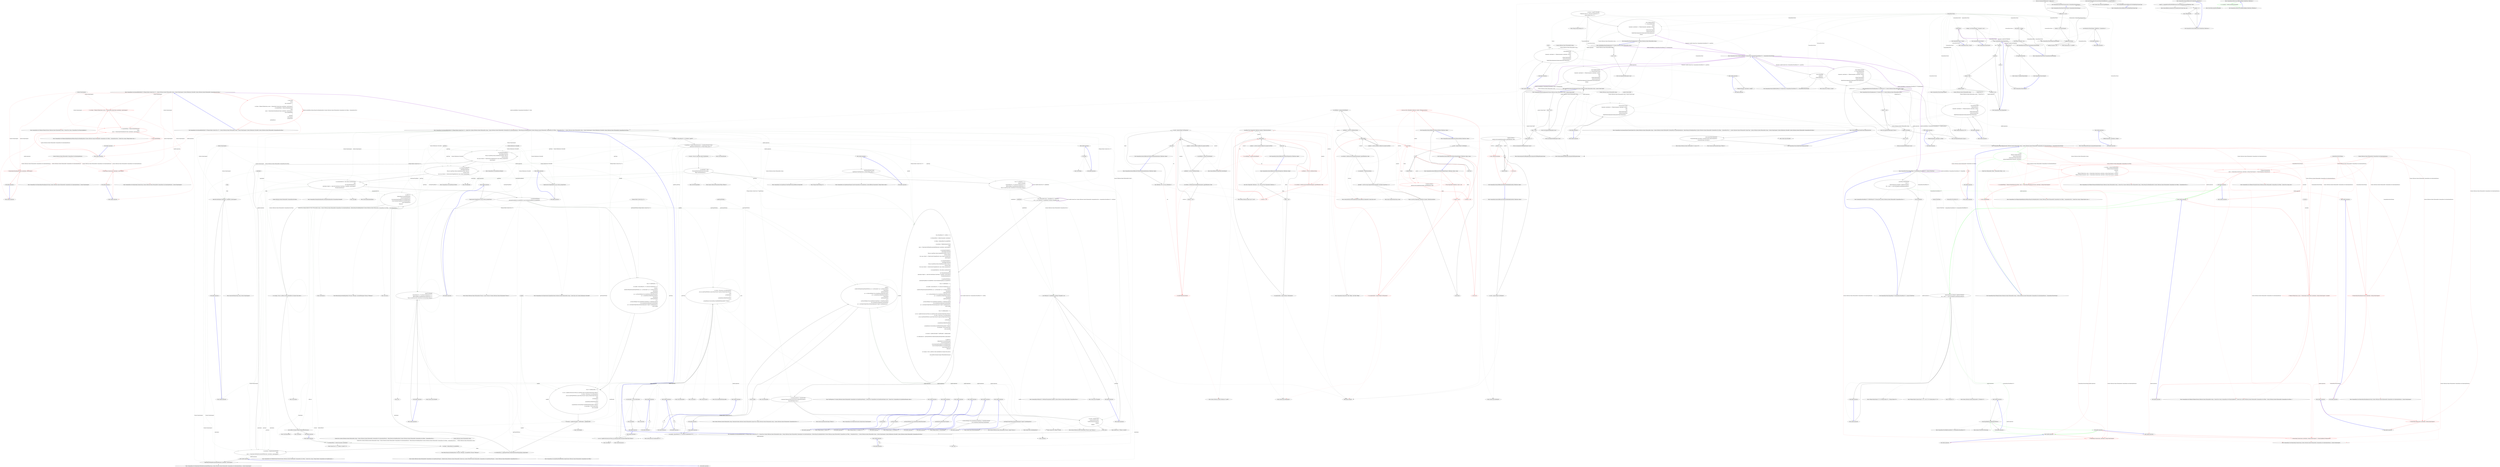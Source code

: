 digraph  {
n170 [label="System.StringComparer", span=""];
n171 [label="System.Collections.Generic.IEnumerable<CommandLine.Core.OptionSpecification>", span=""];
n172 [label="CSharpx.Maybe<System.Func<T>>", span=""];
n173 [label=specProps, span=""];
n174 [label=makeDefault, span=""];
n175 [label="System.Func<System.Collections.Generic.IEnumerable<string>, System.Collections.Generic.IEnumerable<CommandLine.Core.OptionSpecification>, RailwaySharp.ErrorHandling.Result<System.Collections.Generic.IEnumerable<CommandLine.Core.Token>, CommandLine.Error>>", span=""];
n176 [label="System.Collections.Generic.IEnumerable<string>", span=""];
n177 [label=optionSpecs, span=""];
n178 [label="System.StringComparer", span=""];
n179 [label="System.Globalization.CultureInfo", span=""];
n180 [label=typeInfo, span=""];
n181 [label="System.Collections.Generic.IEnumerable<CommandLine.ErrorType>", span=""];
n182 [label=token, span=""];
n183 [label=specPropsWithValue, span=""];
n0 [cluster="CommandLine.Core.InstanceBuilder.Build<T>(CSharpx.Maybe<System.Func<T>>, System.Collections.Generic.IEnumerable<string>, System.StringComparer, System.Globalization.CultureInfo, System.Collections.Generic.IEnumerable<CommandLine.ErrorType>)", label="Entry CommandLine.Core.InstanceBuilder.Build<T>(CSharpx.Maybe<System.Func<T>>, System.Collections.Generic.IEnumerable<string>, System.StringComparer, System.Globalization.CultureInfo, System.Collections.Generic.IEnumerable<CommandLine.ErrorType>)", span="14-14"];
n1 [cluster="CommandLine.Core.InstanceBuilder.Build<T>(CSharpx.Maybe<System.Func<T>>, System.Collections.Generic.IEnumerable<string>, System.StringComparer, System.Globalization.CultureInfo, System.Collections.Generic.IEnumerable<CommandLine.ErrorType>)", color=red, community=2, label="1: return Build(\r\n                factory,\r\n                (args, optionSpecs) =>\r\n                    {\r\n                        var tokens = Tokenizer.Tokenize(args, name => NameLookup.Contains(name, optionSpecs, nameComparer));\r\n                        var explodedTokens = Tokenizer.ExplodeOptionList(\r\n                            tokens,\r\n                            name => NameLookup.HavingSeparator(name, optionSpecs, nameComparer));\r\n                        return explodedTokens;\r\n                    },\r\n                arguments,\r\n                nameComparer,\r\n                parsingCulture,\r\n                nonFatalErrors);", span="21-34"];
n5 [cluster="lambda expression", color=red, community=0, label="2: var tokens = Tokenizer.Tokenize(args, name => NameLookup.Contains(name, optionSpecs, nameComparer))", span="25-25"];
n12 [cluster="lambda expression", color=red, community=0, label="1: NameLookup.Contains(name, optionSpecs, nameComparer)", span="25-25"];
n6 [cluster="lambda expression", color=red, community=2, label="1: var explodedTokens = Tokenizer.ExplodeOptionList(\r\n                            tokens,\r\n                            name => NameLookup.HavingSeparator(name, optionSpecs, nameComparer))", span="26-28"];
n16 [cluster="lambda expression", color=red, community=0, label="1: NameLookup.HavingSeparator(name, optionSpecs, nameComparer)", span="28-28"];
n2 [cluster="CommandLine.Core.InstanceBuilder.Build<T>(CSharpx.Maybe<System.Func<T>>, System.Collections.Generic.IEnumerable<string>, System.StringComparer, System.Globalization.CultureInfo, System.Collections.Generic.IEnumerable<CommandLine.ErrorType>)", label="Exit CommandLine.Core.InstanceBuilder.Build<T>(CSharpx.Maybe<System.Func<T>>, System.Collections.Generic.IEnumerable<string>, System.StringComparer, System.Globalization.CultureInfo, System.Collections.Generic.IEnumerable<CommandLine.ErrorType>)", span="14-14"];
n3 [cluster="CommandLine.Core.InstanceBuilder.Build<T>(CSharpx.Maybe<System.Func<T>>, System.Func<System.Collections.Generic.IEnumerable<string>, System.Collections.Generic.IEnumerable<CommandLine.Core.OptionSpecification>, RailwaySharp.ErrorHandling.Result<System.Collections.Generic.IEnumerable<CommandLine.Core.Token>, CommandLine.Error>>, System.Collections.Generic.IEnumerable<string>, System.StringComparer, System.Globalization.CultureInfo, System.Collections.Generic.IEnumerable<CommandLine.ErrorType>)", label="Entry CommandLine.Core.InstanceBuilder.Build<T>(CSharpx.Maybe<System.Func<T>>, System.Func<System.Collections.Generic.IEnumerable<string>, System.Collections.Generic.IEnumerable<CommandLine.Core.OptionSpecification>, RailwaySharp.ErrorHandling.Result<System.Collections.Generic.IEnumerable<CommandLine.Core.Token>, CommandLine.Error>>, System.Collections.Generic.IEnumerable<string>, System.StringComparer, System.Globalization.CultureInfo, System.Collections.Generic.IEnumerable<CommandLine.ErrorType>)", span="37-37"];
n4 [cluster="lambda expression", label="Entry lambda expression", span="23-30"];
n9 [cluster="CommandLine.Core.Tokenizer.Tokenize(System.Collections.Generic.IEnumerable<string>, System.Func<string, CommandLine.Core.NameLookupResult>)", label="Entry CommandLine.Core.Tokenizer.Tokenize(System.Collections.Generic.IEnumerable<string>, System.Func<string, CommandLine.Core.NameLookupResult>)", span="13-13"];
n11 [cluster="lambda expression", label="Entry lambda expression", span="25-25"];
n7 [cluster="lambda expression", color=red, community=0, label="2: return explodedTokens;", span="29-29"];
n10 [cluster="CommandLine.Core.Tokenizer.ExplodeOptionList(RailwaySharp.ErrorHandling.Result<System.Collections.Generic.IEnumerable<CommandLine.Core.Token>, CommandLine.Error>, System.Func<string, CSharpx.Maybe<char>>)", label="Entry CommandLine.Core.Tokenizer.ExplodeOptionList(RailwaySharp.ErrorHandling.Result<System.Collections.Generic.IEnumerable<CommandLine.Core.Token>, CommandLine.Error>, System.Func<string, CSharpx.Maybe<char>>)", span="57-57"];
n15 [cluster="lambda expression", label="Entry lambda expression", span="28-28"];
n8 [cluster="lambda expression", label="Exit lambda expression", span="23-30"];
n13 [cluster="lambda expression", label="Exit lambda expression", span="25-25"];
n14 [cluster="CommandLine.Core.NameLookup.Contains(string, System.Collections.Generic.IEnumerable<CommandLine.Core.OptionSpecification>, System.StringComparer)", label="Entry CommandLine.Core.NameLookup.Contains(string, System.Collections.Generic.IEnumerable<CommandLine.Core.OptionSpecification>, System.StringComparer)", span="18-18"];
n17 [cluster="lambda expression", label="Exit lambda expression", span="28-28"];
n18 [cluster="CommandLine.Core.NameLookup.HavingSeparator(string, System.Collections.Generic.IEnumerable<CommandLine.Core.OptionSpecification>, System.StringComparer)", label="Entry CommandLine.Core.NameLookup.HavingSeparator(string, System.Collections.Generic.IEnumerable<CommandLine.Core.OptionSpecification>, System.StringComparer)", span="27-27"];
n19 [cluster="CommandLine.Core.InstanceBuilder.Build<T>(CSharpx.Maybe<System.Func<T>>, System.Func<System.Collections.Generic.IEnumerable<string>, System.Collections.Generic.IEnumerable<CommandLine.Core.OptionSpecification>, RailwaySharp.ErrorHandling.Result<System.Collections.Generic.IEnumerable<CommandLine.Core.Token>, CommandLine.Error>>, System.Collections.Generic.IEnumerable<string>, System.StringComparer, System.Globalization.CultureInfo, System.Collections.Generic.IEnumerable<CommandLine.ErrorType>)", label="var typeInfo = factory.Return(f => f().GetType(), typeof(T))", span="45-45"];
n23 [cluster="CommandLine.Core.InstanceBuilder.Build<T>(CSharpx.Maybe<System.Func<T>>, System.Func<System.Collections.Generic.IEnumerable<string>, System.Collections.Generic.IEnumerable<CommandLine.Core.OptionSpecification>, RailwaySharp.ErrorHandling.Result<System.Collections.Generic.IEnumerable<CommandLine.Core.Token>, CommandLine.Error>>, System.Collections.Generic.IEnumerable<string>, System.StringComparer, System.Globalization.CultureInfo, System.Collections.Generic.IEnumerable<CommandLine.ErrorType>)", label="Func<T> makeDefault = () =>\r\n                typeof(T).IsMutable()\r\n                    ? factory.Return(f => f(), Activator.CreateInstance<T>())\r\n                    : ReflectionHelper.CreateDefaultImmutableInstance<T>(\r\n                        (from p in specProps select p.Specification.ConversionType).ToArray())", span="56-60"];
n52 [cluster="lambda expression", label="typeof(T).IsMutable()\r\n                    ? factory.Return(f => f(), Activator.CreateInstance<T>())\r\n                    : ReflectionHelper.CreateDefaultImmutableInstance<T>(\r\n                        (from p in specProps select p.Specification.ConversionType).ToArray())", span="57-60"];
n25 [cluster="CommandLine.Core.InstanceBuilder.Build<T>(CSharpx.Maybe<System.Func<T>>, System.Func<System.Collections.Generic.IEnumerable<string>, System.Collections.Generic.IEnumerable<CommandLine.Core.OptionSpecification>, RailwaySharp.ErrorHandling.Result<System.Collections.Generic.IEnumerable<CommandLine.Core.Token>, CommandLine.Error>>, System.Collections.Generic.IEnumerable<string>, System.StringComparer, System.Globalization.CultureInfo, System.Collections.Generic.IEnumerable<CommandLine.ErrorType>)", label="Func<ParserResult<T>> buildUp = () =>\r\n            {\r\n                var tokenizerResult = tokenizer(arguments, optionSpecs);\r\n\r\n                var tokens = tokenizerResult.SucceededWith();\r\n\r\n                var partitions = TokenPartitioner.Partition(\r\n                    tokens,\r\n                    name => TypeLookup.FindTypeDescriptorAndSibling(name, optionSpecs, nameComparer));\r\n\r\n                var optionSpecPropsResult =\r\n                    OptionMapper.MapValues(\r\n                        (from pt in specProps where pt.Specification.IsOption() select pt),\r\n                        partitions.Options,\r\n                        (vals, type, isScalar) => TypeConverter.ChangeType(vals, type, isScalar, parsingCulture),\r\n                        nameComparer);\r\n\r\n                var valueSpecPropsResult =\r\n                    ValueMapper.MapValues(\r\n                        (from pt in specProps where pt.Specification.IsValue() select pt),\r\n                        partitions.Values,\r\n                        (vals, type, isScalar) => TypeConverter.ChangeType(vals, type, isScalar, parsingCulture));\r\n\r\n                var missingValueErrors = from token in partitions.Errors\r\n                    select\r\n                        new MissingValueOptionError(\r\n                            optionSpecs.Single(o => token.Text.MatchName(o.ShortName, o.LongName, nameComparer))\r\n                                .FromOptionSpecification());\r\n\r\n                var specPropsWithValue =\r\n                    optionSpecPropsResult.SucceededWith().Concat(valueSpecPropsResult.SucceededWith());\r\n\r\n                Func<T> buildMutable = () =>\r\n                {\r\n                    var mutable = factory.Return(f => f(), Activator.CreateInstance<T>());\r\n                    mutable =\r\n                        mutable.SetProperties(specPropsWithValue, sp => sp.Value.IsJust(), sp => sp.Value.FromJust())\r\n                            .SetProperties(\r\n                                specPropsWithValue,\r\n                                sp => sp.Value.IsNothing() && sp.Specification.DefaultValue.IsJust(),\r\n                                sp => sp.Specification.DefaultValue.FromJust())\r\n                            .SetProperties(\r\n                                specPropsWithValue,\r\n                                sp =>\r\n                                    sp.Value.IsNothing() && sp.Specification.TargetType == TargetType.Sequence\r\n                                    && sp.Specification.DefaultValue.MatchNothing(),\r\n                                sp => sp.Property.PropertyType.GetGenericArguments().Single().CreateEmptyArray());\r\n                    return mutable;\r\n                };\r\n\r\n                Func<T> buildImmutable = () =>\r\n                {\r\n                    var ctor = typeInfo.GetConstructor((from sp in specProps select sp.Property.PropertyType).ToArray());\r\n                    var values = (from prms in ctor.GetParameters()\r\n                        join sp in specPropsWithValue on prms.Name.ToLower() equals sp.Property.Name.ToLower()\r\n                        select\r\n                            sp.Value.Return(\r\n                                v => v,\r\n                                sp.Specification.DefaultValue.Return(\r\n                                    d => d,\r\n                                    sp.Specification.ConversionType.CreateDefaultForImmutable()))).ToArray();\r\n                    var immutable = (T)ctor.Invoke(values);\r\n                    return immutable;\r\n                };\r\n\r\n                var instance = typeInfo.IsMutable() ? buildMutable() : buildImmutable();\r\n\r\n                var validationErrors = specPropsWithValue.Validate(SpecificationPropertyRules.Lookup(tokens));\r\n\r\n                var allErrors =\r\n                    tokenizerResult.SuccessfulMessages()\r\n                        .Concat(missingValueErrors)\r\n                        .Concat(optionSpecPropsResult.SuccessfulMessages())\r\n                        .Concat(valueSpecPropsResult.SuccessfulMessages())\r\n                        .Concat(validationErrors)\r\n                        .Memorize();\r\n\r\n                var warnings = from e in allErrors where nonFatalErrors.Contains(e.Tag) select e;\r\n\r\n                return allErrors.Except(warnings).ToParserResult(instance);\r\n            }", span="65-145"];
n68 [cluster="lambda expression", label="var tokenizerResult = tokenizer(arguments, optionSpecs)", span="67-67"];
n70 [cluster="lambda expression", label="var partitions = TokenPartitioner.Partition(\r\n                    tokens,\r\n                    name => TypeLookup.FindTypeDescriptorAndSibling(name, optionSpecs, nameComparer))", span="71-73"];
n103 [cluster="lambda expression", label="TypeLookup.FindTypeDescriptorAndSibling(name, optionSpecs, nameComparer)", span="73-73"];
n71 [cluster="lambda expression", label="var optionSpecPropsResult =\r\n                    OptionMapper.MapValues(\r\n                        (from pt in specProps where pt.Specification.IsOption() select pt),\r\n                        partitions.Options,\r\n                        (vals, type, isScalar) => TypeConverter.ChangeType(vals, type, isScalar, parsingCulture),\r\n                        nameComparer)", span="75-80"];
n107 [cluster="lambda expression", label="TypeConverter.ChangeType(vals, type, isScalar, parsingCulture)", span="79-79"];
n72 [cluster="lambda expression", label="var valueSpecPropsResult =\r\n                    ValueMapper.MapValues(\r\n                        (from pt in specProps where pt.Specification.IsValue() select pt),\r\n                        partitions.Values,\r\n                        (vals, type, isScalar) => TypeConverter.ChangeType(vals, type, isScalar, parsingCulture))", span="82-86"];
n111 [cluster="lambda expression", label="TypeConverter.ChangeType(vals, type, isScalar, parsingCulture)", span="86-86"];
n73 [cluster="lambda expression", label="var missingValueErrors = from token in partitions.Errors\r\n                    select\r\n                        new MissingValueOptionError(\r\n                            optionSpecs.Single(o => token.Text.MatchName(o.ShortName, o.LongName, nameComparer))\r\n                                .FromOptionSpecification())", span="88-92"];
n114 [cluster="lambda expression", label="token.Text.MatchName(o.ShortName, o.LongName, nameComparer)", span="91-91"];
n75 [cluster="lambda expression", label="Func<T> buildMutable = () =>\r\n                {\r\n                    var mutable = factory.Return(f => f(), Activator.CreateInstance<T>());\r\n                    mutable =\r\n                        mutable.SetProperties(specPropsWithValue, sp => sp.Value.IsJust(), sp => sp.Value.FromJust())\r\n                            .SetProperties(\r\n                                specPropsWithValue,\r\n                                sp => sp.Value.IsNothing() && sp.Specification.DefaultValue.IsJust(),\r\n                                sp => sp.Specification.DefaultValue.FromJust())\r\n                            .SetProperties(\r\n                                specPropsWithValue,\r\n                                sp =>\r\n                                    sp.Value.IsNothing() && sp.Specification.TargetType == TargetType.Sequence\r\n                                    && sp.Specification.DefaultValue.MatchNothing(),\r\n                                sp => sp.Property.PropertyType.GetGenericArguments().Single().CreateEmptyArray());\r\n                    return mutable;\r\n                }", span="97-113"];
n118 [cluster="lambda expression", label="var mutable = factory.Return(f => f(), Activator.CreateInstance<T>())", span="99-99"];
n80 [cluster="lambda expression", label="var warnings = from e in allErrors where nonFatalErrors.Contains(e.Tag) select e", span="142-142"];
n26 [cluster="CommandLine.Core.InstanceBuilder.Build<T>(CSharpx.Maybe<System.Func<T>>, System.Func<System.Collections.Generic.IEnumerable<string>, System.Collections.Generic.IEnumerable<CommandLine.Core.OptionSpecification>, RailwaySharp.ErrorHandling.Result<System.Collections.Generic.IEnumerable<CommandLine.Core.Token>, CommandLine.Error>>, System.Collections.Generic.IEnumerable<string>, System.StringComparer, System.Globalization.CultureInfo, System.Collections.Generic.IEnumerable<CommandLine.ErrorType>)", label="var preprocessorErrors = arguments.Any()\r\n                ? arguments.Preprocess(PreprocessorGuards.Lookup(nameComparer))\r\n                : Enumerable.Empty<Error>()", span="147-149"];
n27 [cluster="CommandLine.Core.InstanceBuilder.Build<T>(CSharpx.Maybe<System.Func<T>>, System.Func<System.Collections.Generic.IEnumerable<string>, System.Collections.Generic.IEnumerable<CommandLine.Core.OptionSpecification>, RailwaySharp.ErrorHandling.Result<System.Collections.Generic.IEnumerable<CommandLine.Core.Token>, CommandLine.Error>>, System.Collections.Generic.IEnumerable<string>, System.StringComparer, System.Globalization.CultureInfo, System.Collections.Generic.IEnumerable<CommandLine.ErrorType>)", label="var result = arguments.Any()\r\n                ? preprocessorErrors.Any()\r\n                    ? notParsed(preprocessorErrors)\r\n                    : buildUp()\r\n                : buildUp()", span="151-155"];
n20 [cluster="CommandLine.Core.InstanceBuilder.Build<T>(CSharpx.Maybe<System.Func<T>>, System.Func<System.Collections.Generic.IEnumerable<string>, System.Collections.Generic.IEnumerable<CommandLine.Core.OptionSpecification>, RailwaySharp.ErrorHandling.Result<System.Collections.Generic.IEnumerable<CommandLine.Core.Token>, CommandLine.Error>>, System.Collections.Generic.IEnumerable<string>, System.StringComparer, System.Globalization.CultureInfo, System.Collections.Generic.IEnumerable<CommandLine.ErrorType>)", label="var specProps = typeInfo.GetSpecifications(pi => SpecificationProperty.Create(\r\n                    Specification.FromProperty(pi), pi, Maybe.Nothing<object>()))", span="47-48"];
n30 [cluster="Unk.Return", label="Entry Unk.Return", span=""];
n40 [cluster="lambda expression", label="Entry lambda expression", span="45-45"];
n76 [cluster="lambda expression", label="Func<T> buildImmutable = () =>\r\n                {\r\n                    var ctor = typeInfo.GetConstructor((from sp in specProps select sp.Property.PropertyType).ToArray());\r\n                    var values = (from prms in ctor.GetParameters()\r\n                        join sp in specPropsWithValue on prms.Name.ToLower() equals sp.Property.Name.ToLower()\r\n                        select\r\n                            sp.Value.Return(\r\n                                v => v,\r\n                                sp.Specification.DefaultValue.Return(\r\n                                    d => d,\r\n                                    sp.Specification.ConversionType.CreateDefaultForImmutable()))).ToArray();\r\n                    var immutable = (T)ctor.Invoke(values);\r\n                    return immutable;\r\n                }", span="115-128"];
n153 [cluster="lambda expression", label="var ctor = typeInfo.GetConstructor((from sp in specProps select sp.Property.PropertyType).ToArray())", span="117-117"];
n77 [cluster="lambda expression", label="var instance = typeInfo.IsMutable() ? buildMutable() : buildImmutable()", span="130-130"];
n21 [cluster="CommandLine.Core.InstanceBuilder.Build<T>(CSharpx.Maybe<System.Func<T>>, System.Func<System.Collections.Generic.IEnumerable<string>, System.Collections.Generic.IEnumerable<CommandLine.Core.OptionSpecification>, RailwaySharp.ErrorHandling.Result<System.Collections.Generic.IEnumerable<CommandLine.Core.Token>, CommandLine.Error>>, System.Collections.Generic.IEnumerable<string>, System.StringComparer, System.Globalization.CultureInfo, System.Collections.Generic.IEnumerable<CommandLine.ErrorType>)", label="var specs = from pt in specProps select pt.Specification", span="50-50"];
n31 [cluster="Unk.GetSpecifications", label="Entry Unk.GetSpecifications", span=""];
n45 [cluster="lambda expression", label="Entry lambda expression", span="47-48"];
n22 [cluster="CommandLine.Core.InstanceBuilder.Build<T>(CSharpx.Maybe<System.Func<T>>, System.Func<System.Collections.Generic.IEnumerable<string>, System.Collections.Generic.IEnumerable<CommandLine.Core.OptionSpecification>, RailwaySharp.ErrorHandling.Result<System.Collections.Generic.IEnumerable<CommandLine.Core.Token>, CommandLine.Error>>, System.Collections.Generic.IEnumerable<string>, System.StringComparer, System.Globalization.CultureInfo, System.Collections.Generic.IEnumerable<CommandLine.ErrorType>)", label="var optionSpecs = specs\r\n                .ThrowingValidate(SpecificationGuards.Lookup)\r\n                .OfType<OptionSpecification>()", span="52-54"];
n32 [cluster="Unk.ThrowingValidate", label="Entry Unk.ThrowingValidate", span=""];
n33 [cluster="System.Collections.IEnumerable.OfType<TResult>()", label="Entry System.Collections.IEnumerable.OfType<TResult>()", span="0-0"];
n24 [cluster="CommandLine.Core.InstanceBuilder.Build<T>(CSharpx.Maybe<System.Func<T>>, System.Func<System.Collections.Generic.IEnumerable<string>, System.Collections.Generic.IEnumerable<CommandLine.Core.OptionSpecification>, RailwaySharp.ErrorHandling.Result<System.Collections.Generic.IEnumerable<CommandLine.Core.Token>, CommandLine.Error>>, System.Collections.Generic.IEnumerable<string>, System.StringComparer, System.Globalization.CultureInfo, System.Collections.Generic.IEnumerable<CommandLine.ErrorType>)", label="Func<IEnumerable<Error>, ParserResult<T>> notParsed =\r\n                errs => new NotParsed<T>(makeDefault().GetType().ToTypeInfo(), errs)", span="62-63"];
n62 [cluster="lambda expression", label="new NotParsed<T>(makeDefault().GetType().ToTypeInfo(), errs)", span="63-63"];
n34 [cluster="System.Collections.Generic.IEnumerable<TSource>.Any<TSource>()", label="Entry System.Collections.Generic.IEnumerable<TSource>.Any<TSource>()", span="0-0"];
n35 [cluster="CommandLine.Core.PreprocessorGuards.Lookup(System.StringComparer)", label="Entry CommandLine.Core.PreprocessorGuards.Lookup(System.StringComparer)", span="11-11"];
n36 [cluster="System.Collections.Generic.IEnumerable<string>.Preprocess(System.Collections.Generic.IEnumerable<System.Func<System.Collections.Generic.IEnumerable<string>, System.Collections.Generic.IEnumerable<CommandLine.Error>>>)", label="Entry System.Collections.Generic.IEnumerable<string>.Preprocess(System.Collections.Generic.IEnumerable<System.Func<System.Collections.Generic.IEnumerable<string>, System.Collections.Generic.IEnumerable<CommandLine.Error>>>)", span="11-11"];
n37 [cluster="System.Linq.Enumerable.Empty<TResult>()", label="Entry System.Linq.Enumerable.Empty<TResult>()", span="0-0"];
n28 [cluster="CommandLine.Core.InstanceBuilder.Build<T>(CSharpx.Maybe<System.Func<T>>, System.Func<System.Collections.Generic.IEnumerable<string>, System.Collections.Generic.IEnumerable<CommandLine.Core.OptionSpecification>, RailwaySharp.ErrorHandling.Result<System.Collections.Generic.IEnumerable<CommandLine.Core.Token>, CommandLine.Error>>, System.Collections.Generic.IEnumerable<string>, System.StringComparer, System.Globalization.CultureInfo, System.Collections.Generic.IEnumerable<CommandLine.ErrorType>)", label="return result;", span="157-157"];
n38 [cluster="System.Func<T, TResult>.Invoke(T)", label="Entry System.Func<T, TResult>.Invoke(T)", span="0-0"];
n39 [cluster="System.Func<TResult>.Invoke()", label="Entry System.Func<TResult>.Invoke()", span="0-0"];
n29 [cluster="CommandLine.Core.InstanceBuilder.Build<T>(CSharpx.Maybe<System.Func<T>>, System.Func<System.Collections.Generic.IEnumerable<string>, System.Collections.Generic.IEnumerable<CommandLine.Core.OptionSpecification>, RailwaySharp.ErrorHandling.Result<System.Collections.Generic.IEnumerable<CommandLine.Core.Token>, CommandLine.Error>>, System.Collections.Generic.IEnumerable<string>, System.StringComparer, System.Globalization.CultureInfo, System.Collections.Generic.IEnumerable<CommandLine.ErrorType>)", label="Exit CommandLine.Core.InstanceBuilder.Build<T>(CSharpx.Maybe<System.Func<T>>, System.Func<System.Collections.Generic.IEnumerable<string>, System.Collections.Generic.IEnumerable<CommandLine.Core.OptionSpecification>, RailwaySharp.ErrorHandling.Result<System.Collections.Generic.IEnumerable<CommandLine.Core.Token>, CommandLine.Error>>, System.Collections.Generic.IEnumerable<string>, System.StringComparer, System.Globalization.CultureInfo, System.Collections.Generic.IEnumerable<CommandLine.ErrorType>)", span="37-37"];
n41 [cluster="lambda expression", label="f().GetType()", span="45-45"];
n42 [cluster="lambda expression", label="Exit lambda expression", span="45-45"];
n43 [cluster="Unk.f", label="Entry Unk.f", span=""];
n44 [cluster="Unk.GetType", label="Entry Unk.GetType", span=""];
n46 [cluster="lambda expression", label="SpecificationProperty.Create(\r\n                    Specification.FromProperty(pi), pi, Maybe.Nothing<object>())", span="47-48"];
n47 [cluster="lambda expression", label="Exit lambda expression", span="47-48"];
n48 [cluster="CommandLine.Core.Specification.FromProperty(System.Reflection.PropertyInfo)", label="Entry CommandLine.Core.Specification.FromProperty(System.Reflection.PropertyInfo)", span="103-103"];
n49 [cluster="CSharpx.Maybe.Nothing<T>()", label="Entry CSharpx.Maybe.Nothing<T>()", span="116-116"];
n50 [cluster="CommandLine.Core.SpecificationProperty.Create(CommandLine.Core.Specification, System.Reflection.PropertyInfo, CSharpx.Maybe<object>)", label="Entry CommandLine.Core.SpecificationProperty.Create(CommandLine.Core.Specification, System.Reflection.PropertyInfo, CSharpx.Maybe<object>)", span="21-21"];
n51 [cluster="lambda expression", label="Entry lambda expression", span="56-60"];
n53 [cluster="lambda expression", label="Exit lambda expression", span="56-60"];
n54 [cluster="System.Type.IsMutable()", label="Entry System.Type.IsMutable()", span="139-139"];
n55 [cluster="System.Activator.CreateInstance<T>()", label="Entry System.Activator.CreateInstance<T>()", span="0-0"];
n56 [cluster="Unk.ToArray", label="Entry Unk.ToArray", span=""];
n57 [cluster="Unk.>", label="Entry Unk.>", span=""];
n58 [cluster="lambda expression", label="Entry lambda expression", span="58-58"];
n59 [cluster="lambda expression", label="f()", span="58-58"];
n60 [cluster="lambda expression", label="Exit lambda expression", span="58-58"];
n61 [cluster="lambda expression", label="Entry lambda expression", span="63-63"];
n63 [cluster="lambda expression", label="Exit lambda expression", span="63-63"];
n64 [cluster="CommandLine.NotParsed<T>.NotParsed(CommandLine.TypeInfo, System.Collections.Generic.IEnumerable<CommandLine.Error>)", label="Entry CommandLine.NotParsed<T>.NotParsed(CommandLine.TypeInfo, System.Collections.Generic.IEnumerable<CommandLine.Error>)", span="163-163"];
n65 [cluster="object.GetType()", label="Entry object.GetType()", span="0-0"];
n66 [cluster="System.Type.ToTypeInfo()", label="Entry System.Type.ToTypeInfo()", span="174-174"];
n67 [cluster="lambda expression", label="Entry lambda expression", span="65-145"];
n69 [cluster="lambda expression", label="var tokens = tokenizerResult.SucceededWith()", span="69-69"];
n83 [cluster="System.Func<T1, T2, TResult>.Invoke(T1, T2)", label="Entry System.Func<T1, T2, TResult>.Invoke(T1, T2)", span="0-0"];
n79 [cluster="lambda expression", label="var allErrors =\r\n                    tokenizerResult.SuccessfulMessages()\r\n                        .Concat(missingValueErrors)\r\n                        .Concat(optionSpecPropsResult.SuccessfulMessages())\r\n                        .Concat(valueSpecPropsResult.SuccessfulMessages())\r\n                        .Concat(validationErrors)\r\n                        .Memorize()", span="134-140"];
n84 [cluster="RailwaySharp.ErrorHandling.Result<TSuccess, TMessage>.SucceededWith<TSuccess, TMessage>()", label="Entry RailwaySharp.ErrorHandling.Result<TSuccess, TMessage>.SucceededWith<TSuccess, TMessage>()", span="653-653"];
n78 [cluster="lambda expression", label="var validationErrors = specPropsWithValue.Validate(SpecificationPropertyRules.Lookup(tokens))", span="132-132"];
n85 [cluster="CommandLine.Core.TokenPartitioner.Partition(System.Collections.Generic.IEnumerable<CommandLine.Core.Token>, System.Func<string, CSharpx.Maybe<CommandLine.Core.TypeDescriptor>>)", label="Entry CommandLine.Core.TokenPartitioner.Partition(System.Collections.Generic.IEnumerable<CommandLine.Core.Token>, System.Func<string, CSharpx.Maybe<CommandLine.Core.TypeDescriptor>>)", span="12-12"];
n102 [cluster="lambda expression", label="Entry lambda expression", span="73-73"];
n86 [cluster="CommandLine.Core.Specification.IsOption()", label="Entry CommandLine.Core.Specification.IsOption()", span="10-10"];
n87 [cluster="Unk.MapValues", label="Entry Unk.MapValues", span=""];
n106 [cluster="lambda expression", label="Entry lambda expression", span="79-79"];
n74 [cluster="lambda expression", label="var specPropsWithValue =\r\n                    optionSpecPropsResult.SucceededWith().Concat(valueSpecPropsResult.SucceededWith())", span="94-95"];
n88 [cluster="CommandLine.Core.Specification.IsValue()", label="Entry CommandLine.Core.Specification.IsValue()", span="15-15"];
n110 [cluster="lambda expression", label="Entry lambda expression", span="86-86"];
n89 [cluster="CommandLine.MissingValueOptionError.MissingValueOptionError(CommandLine.NameInfo)", label="Entry CommandLine.MissingValueOptionError.MissingValueOptionError(CommandLine.NameInfo)", span="294-294"];
n90 [cluster="Unk.Single", label="Entry Unk.Single", span=""];
n91 [cluster="Unk.FromOptionSpecification", label="Entry Unk.FromOptionSpecification", span=""];
n113 [cluster="lambda expression", label="Entry lambda expression", span="91-91"];
n92 [cluster="System.Collections.Generic.IEnumerable<TSource>.Concat<TSource>(System.Collections.Generic.IEnumerable<TSource>)", label="Entry System.Collections.Generic.IEnumerable<TSource>.Concat<TSource>(System.Collections.Generic.IEnumerable<TSource>)", span="0-0"];
n119 [cluster="lambda expression", label="mutable =\r\n                        mutable.SetProperties(specPropsWithValue, sp => sp.Value.IsJust(), sp => sp.Value.FromJust())\r\n                            .SetProperties(\r\n                                specPropsWithValue,\r\n                                sp => sp.Value.IsNothing() && sp.Specification.DefaultValue.IsJust(),\r\n                                sp => sp.Specification.DefaultValue.FromJust())\r\n                            .SetProperties(\r\n                                specPropsWithValue,\r\n                                sp =>\r\n                                    sp.Value.IsNothing() && sp.Specification.TargetType == TargetType.Sequence\r\n                                    && sp.Specification.DefaultValue.MatchNothing(),\r\n                                sp => sp.Property.PropertyType.GetGenericArguments().Single().CreateEmptyArray())", span="100-111"];
n154 [cluster="lambda expression", label="var values = (from prms in ctor.GetParameters()\r\n                        join sp in specPropsWithValue on prms.Name.ToLower() equals sp.Property.Name.ToLower()\r\n                        select\r\n                            sp.Value.Return(\r\n                                v => v,\r\n                                sp.Specification.DefaultValue.Return(\r\n                                    d => d,\r\n                                    sp.Specification.ConversionType.CreateDefaultForImmutable()))).ToArray()", span="118-125"];
n93 [cluster="Unk.IsMutable", label="Entry Unk.IsMutable", span=""];
n81 [cluster="lambda expression", label="return allErrors.Except(warnings).ToParserResult(instance);", span="144-144"];
n94 [cluster="CommandLine.Core.SpecificationPropertyRules.Lookup(System.Collections.Generic.IEnumerable<CommandLine.Core.Token>)", label="Entry CommandLine.Core.SpecificationPropertyRules.Lookup(System.Collections.Generic.IEnumerable<CommandLine.Core.Token>)", span="12-12"];
n95 [cluster="System.Collections.Generic.IEnumerable<CommandLine.Core.SpecificationProperty>.Validate(System.Collections.Generic.IEnumerable<System.Func<System.Collections.Generic.IEnumerable<CommandLine.Core.SpecificationProperty>, System.Collections.Generic.IEnumerable<CommandLine.Error>>>)", label="Entry System.Collections.Generic.IEnumerable<CommandLine.Core.SpecificationProperty>.Validate(System.Collections.Generic.IEnumerable<System.Func<System.Collections.Generic.IEnumerable<CommandLine.Core.SpecificationProperty>, System.Collections.Generic.IEnumerable<CommandLine.Error>>>)", span="40-40"];
n96 [cluster="RailwaySharp.ErrorHandling.Result<TSuccess, TMessage>.SuccessfulMessages<TSuccess, TMessage>()", label="Entry RailwaySharp.ErrorHandling.Result<TSuccess, TMessage>.SuccessfulMessages<TSuccess, TMessage>()", span="15-15"];
n97 [cluster="Unk.Concat", label="Entry Unk.Concat", span=""];
n98 [cluster="Unk.Memorize", label="Entry Unk.Memorize", span=""];
n99 [cluster="Unk.Contains", label="Entry Unk.Contains", span=""];
n82 [cluster="lambda expression", label="Exit lambda expression", span="65-145"];
n100 [cluster="Unk.Except", label="Entry Unk.Except", span=""];
n101 [cluster="Unk.ToParserResult", label="Entry Unk.ToParserResult", span=""];
n104 [cluster="lambda expression", label="Exit lambda expression", span="73-73"];
n105 [cluster="CommandLine.Core.TypeLookup.FindTypeDescriptorAndSibling(string, System.Collections.Generic.IEnumerable<CommandLine.Core.OptionSpecification>, System.StringComparer)", label="Entry CommandLine.Core.TypeLookup.FindTypeDescriptorAndSibling(string, System.Collections.Generic.IEnumerable<CommandLine.Core.OptionSpecification>, System.StringComparer)", span="23-23"];
n108 [cluster="lambda expression", label="Exit lambda expression", span="79-79"];
n109 [cluster="CommandLine.Core.TypeConverter.ChangeType(System.Collections.Generic.IEnumerable<string>, System.Type, bool, System.Globalization.CultureInfo)", label="Entry CommandLine.Core.TypeConverter.ChangeType(System.Collections.Generic.IEnumerable<string>, System.Type, bool, System.Globalization.CultureInfo)", span="14-14"];
n112 [cluster="lambda expression", label="Exit lambda expression", span="86-86"];
n115 [cluster="lambda expression", label="Exit lambda expression", span="91-91"];
n116 [cluster="string.MatchName(string, string, System.StringComparer)", label="Entry string.MatchName(string, string, System.StringComparer)", span="8-8"];
n117 [cluster="lambda expression", label="Entry lambda expression", span="97-113"];
n124 [cluster="lambda expression", label="Entry lambda expression", span="99-99"];
n120 [cluster="lambda expression", label="return mutable;", span="112-112"];
n122 [cluster="Unk.SetProperties", label="Entry Unk.SetProperties", span=""];
n123 [cluster="T.SetProperties<T>(System.Collections.Generic.IEnumerable<CommandLine.Core.SpecificationProperty>, System.Func<CommandLine.Core.SpecificationProperty, bool>, System.Func<CommandLine.Core.SpecificationProperty, object>)", label="Entry T.SetProperties<T>(System.Collections.Generic.IEnumerable<CommandLine.Core.SpecificationProperty>, System.Func<CommandLine.Core.SpecificationProperty, bool>, System.Func<CommandLine.Core.SpecificationProperty, object>)", span="82-82"];
n127 [cluster="lambda expression", label="Entry lambda expression", span="101-101"];
n131 [cluster="lambda expression", label="Entry lambda expression", span="101-101"];
n135 [cluster="lambda expression", label="Entry lambda expression", span="104-104"];
n139 [cluster="lambda expression", label="Entry lambda expression", span="105-105"];
n142 [cluster="lambda expression", label="Entry lambda expression", span="108-110"];
n146 [cluster="lambda expression", label="Entry lambda expression", span="111-111"];
n121 [cluster="lambda expression", label="Exit lambda expression", span="97-113"];
n125 [cluster="lambda expression", label="f()", span="99-99"];
n126 [cluster="lambda expression", label="Exit lambda expression", span="99-99"];
n128 [cluster="lambda expression", label="sp.Value.IsJust()", span="101-101"];
n129 [cluster="lambda expression", label="Exit lambda expression", span="101-101"];
n130 [cluster="CSharpx.Maybe<T>.IsJust<T>()", label="Entry CSharpx.Maybe<T>.IsJust<T>()", span="326-326"];
n132 [cluster="lambda expression", label="sp.Value.FromJust()", span="101-101"];
n133 [cluster="lambda expression", label="Exit lambda expression", span="101-101"];
n134 [cluster="CSharpx.Maybe<T>.FromJust<T>()", label="Entry CSharpx.Maybe<T>.FromJust<T>()", span="342-342"];
n136 [cluster="lambda expression", label="sp.Value.IsNothing() && sp.Specification.DefaultValue.IsJust()", span="104-104"];
n137 [cluster="lambda expression", label="Exit lambda expression", span="104-104"];
n138 [cluster="CSharpx.Maybe<T>.IsNothing<T>()", label="Entry CSharpx.Maybe<T>.IsNothing<T>()", span="334-334"];
n140 [cluster="lambda expression", label="sp.Specification.DefaultValue.FromJust()", span="105-105"];
n141 [cluster="lambda expression", label="Exit lambda expression", span="105-105"];
n143 [cluster="lambda expression", label="sp.Value.IsNothing() && sp.Specification.TargetType == TargetType.Sequence\r\n                                    && sp.Specification.DefaultValue.MatchNothing()", span="109-110"];
n144 [cluster="lambda expression", label="Exit lambda expression", span="108-110"];
n145 [cluster="CSharpx.Maybe<T>.MatchNothing()", label="Entry CSharpx.Maybe<T>.MatchNothing()", span="57-57"];
n147 [cluster="lambda expression", label="sp.Property.PropertyType.GetGenericArguments().Single().CreateEmptyArray()", span="111-111"];
n148 [cluster="lambda expression", label="Exit lambda expression", span="111-111"];
n149 [cluster="System.Type.GetGenericArguments()", label="Entry System.Type.GetGenericArguments()", span="0-0"];
n150 [cluster="System.Collections.Generic.IEnumerable<TSource>.Single<TSource>()", label="Entry System.Collections.Generic.IEnumerable<TSource>.Single<TSource>()", span="0-0"];
n151 [cluster="System.Type.CreateEmptyArray()", label="Entry System.Type.CreateEmptyArray()", span="125-125"];
n152 [cluster="lambda expression", label="Entry lambda expression", span="115-128"];
n158 [cluster="Unk.GetConstructor", label="Entry Unk.GetConstructor", span=""];
n155 [cluster="lambda expression", label="var immutable = (T)ctor.Invoke(values)", span="126-126"];
n159 [cluster="Unk.GetParameters", label="Entry Unk.GetParameters", span=""];
n160 [cluster="Unk.ToLower", label="Entry Unk.ToLower", span=""];
n161 [cluster="string.ToLower()", label="Entry string.ToLower()", span="0-0"];
n162 [cluster="Unk.CreateDefaultForImmutable", label="Entry Unk.CreateDefaultForImmutable", span=""];
n164 [cluster="lambda expression", label="Entry lambda expression", span="122-122"];
n167 [cluster="lambda expression", label="Entry lambda expression", span="124-124"];
n156 [cluster="lambda expression", label="return immutable;", span="127-127"];
n163 [cluster="Unk.Invoke", label="Entry Unk.Invoke", span=""];
n157 [cluster="lambda expression", label="Exit lambda expression", span="115-128"];
n165 [cluster="lambda expression", label=v, span="122-122"];
n166 [cluster="lambda expression", label="Exit lambda expression", span="122-122"];
n168 [cluster="lambda expression", label=d, span="124-124"];
n169 [cluster="lambda expression", label="Exit lambda expression", span="124-124"];
m0_78 [cluster="System.Type.GetGenericTypeDefinition()", file="InstanceBuilderTests.cs", label="Entry System.Type.GetGenericTypeDefinition()", span="0-0"];
m0_51 [cluster="CommandLine.Internal.ReflectionUtil.GetAttribute<TAttribute>()", file="InstanceBuilderTests.cs", label="Entry CommandLine.Internal.ReflectionUtil.GetAttribute<TAttribute>()", span="137-137"];
m0_52 [cluster="CommandLine.Internal.ReflectionUtil.GetAttribute<TAttribute>()", file="InstanceBuilderTests.cs", label="object[] a = AssemblyFromWhichToPullInformation.GetCustomAttributes(typeof(TAttribute), false)", span="140-140"];
m0_53 [cluster="CommandLine.Internal.ReflectionUtil.GetAttribute<TAttribute>()", file="InstanceBuilderTests.cs", label="a.Length <= 0", span="141-141"];
m0_55 [cluster="CommandLine.Internal.ReflectionUtil.GetAttribute<TAttribute>()", file="InstanceBuilderTests.cs", label="return (TAttribute)a[0];", span="143-143"];
m0_54 [cluster="CommandLine.Internal.ReflectionUtil.GetAttribute<TAttribute>()", file="InstanceBuilderTests.cs", label="return null;", span="141-141"];
m0_56 [cluster="CommandLine.Internal.ReflectionUtil.GetAttribute<TAttribute>()", file="InstanceBuilderTests.cs", label="Exit CommandLine.Internal.ReflectionUtil.GetAttribute<TAttribute>()", span="137-137"];
m0_39 [cluster="CommandLine.Internal.ReflectionUtil.RetrievePropertyAttributeList<TAttribute>(object)", file="InstanceBuilderTests.cs", label="Entry CommandLine.Internal.ReflectionUtil.RetrievePropertyAttributeList<TAttribute>(object)", span="112-112"];
m0_40 [cluster="CommandLine.Internal.ReflectionUtil.RetrievePropertyAttributeList<TAttribute>(object)", file="InstanceBuilderTests.cs", label="IList<TAttribute> list = new List<TAttribute>()", span="115-115"];
m0_41 [cluster="CommandLine.Internal.ReflectionUtil.RetrievePropertyAttributeList<TAttribute>(object)", file="InstanceBuilderTests.cs", label="var info = target.GetType().GetProperties()", span="116-116"];
m0_48 [cluster="CommandLine.Internal.ReflectionUtil.RetrievePropertyAttributeList<TAttribute>(object)", color=red, community=0, file="InstanceBuilderTests.cs", label="1: list.Add((TAttribute)attribute)", span="128-128"];
m0_49 [cluster="CommandLine.Internal.ReflectionUtil.RetrievePropertyAttributeList<TAttribute>(object)", file="InstanceBuilderTests.cs", label="return list;", span="134-134"];
m0_42 [cluster="CommandLine.Internal.ReflectionUtil.RetrievePropertyAttributeList<TAttribute>(object)", file="InstanceBuilderTests.cs", label=info, span="118-118"];
m0_43 [cluster="CommandLine.Internal.ReflectionUtil.RetrievePropertyAttributeList<TAttribute>(object)", file="InstanceBuilderTests.cs", label="property != null && (property.CanRead && property.CanWrite)", span="120-120"];
m0_44 [cluster="CommandLine.Internal.ReflectionUtil.RetrievePropertyAttributeList<TAttribute>(object)", file="InstanceBuilderTests.cs", label="var setMethod = property.GetSetMethod()", span="122-122"];
m0_46 [cluster="CommandLine.Internal.ReflectionUtil.RetrievePropertyAttributeList<TAttribute>(object)", file="InstanceBuilderTests.cs", label="var attribute = Attribute.GetCustomAttribute(property, typeof(TAttribute), false)", span="125-125"];
m0_45 [cluster="CommandLine.Internal.ReflectionUtil.RetrievePropertyAttributeList<TAttribute>(object)", file="InstanceBuilderTests.cs", label="setMethod != null && !setMethod.IsStatic", span="123-123"];
m0_47 [cluster="CommandLine.Internal.ReflectionUtil.RetrievePropertyAttributeList<TAttribute>(object)", file="InstanceBuilderTests.cs", label="attribute != null", span="126-126"];
m0_50 [cluster="CommandLine.Internal.ReflectionUtil.RetrievePropertyAttributeList<TAttribute>(object)", file="InstanceBuilderTests.cs", label="Exit CommandLine.Internal.ReflectionUtil.RetrievePropertyAttributeList<TAttribute>(object)", span="112-112"];
m0_17 [cluster="System.Attribute.GetCustomAttribute(System.Reflection.MemberInfo, System.Type, bool)", file="InstanceBuilderTests.cs", label="Entry System.Attribute.GetCustomAttribute(System.Reflection.MemberInfo, System.Type, bool)", span="0-0"];
m0_20 [cluster="CommandLine.Internal.ReflectionUtil.RetrieveMethod<TAttribute>(object)", file="InstanceBuilderTests.cs", label="Entry CommandLine.Internal.ReflectionUtil.RetrieveMethod<TAttribute>(object)", span="70-70"];
m0_21 [cluster="CommandLine.Internal.ReflectionUtil.RetrieveMethod<TAttribute>(object)", file="InstanceBuilderTests.cs", label="var info = target.GetType().GetMethods()", span="73-73"];
m0_22 [cluster="CommandLine.Internal.ReflectionUtil.RetrieveMethod<TAttribute>(object)", file="InstanceBuilderTests.cs", label=info, span="75-75"];
m0_23 [cluster="CommandLine.Internal.ReflectionUtil.RetrieveMethod<TAttribute>(object)", file="InstanceBuilderTests.cs", label="!method.IsStatic", span="77-77"];
m0_27 [cluster="CommandLine.Internal.ReflectionUtil.RetrieveMethod<TAttribute>(object)", file="InstanceBuilderTests.cs", label="return null;", span="88-88"];
m0_24 [cluster="CommandLine.Internal.ReflectionUtil.RetrieveMethod<TAttribute>(object)", color=red, community=0, file="InstanceBuilderTests.cs", label="2: Attribute attribute =\r\n                        Attribute.GetCustomAttribute(method, typeof(TAttribute), false)", span="79-80"];
m0_26 [cluster="CommandLine.Internal.ReflectionUtil.RetrieveMethod<TAttribute>(object)", color=red, community=0, file="InstanceBuilderTests.cs", label="1: return new Pair<MethodInfo, TAttribute>(method, (TAttribute)attribute);", span="83-83"];
m0_25 [cluster="CommandLine.Internal.ReflectionUtil.RetrieveMethod<TAttribute>(object)", color=red, community=0, file="InstanceBuilderTests.cs", label="2: attribute != null", span="81-81"];
m0_28 [cluster="CommandLine.Internal.ReflectionUtil.RetrieveMethod<TAttribute>(object)", file="InstanceBuilderTests.cs", label="Exit CommandLine.Internal.ReflectionUtil.RetrieveMethod<TAttribute>(object)", span="70-70"];
m0_30 [cluster="CommandLine.Internal.ReflectionUtil.RetrieveMethodAttributeOnly<TAttribute>(object)", file="InstanceBuilderTests.cs", label="Entry CommandLine.Internal.ReflectionUtil.RetrieveMethodAttributeOnly<TAttribute>(object)", span="91-91"];
m0_31 [cluster="CommandLine.Internal.ReflectionUtil.RetrieveMethodAttributeOnly<TAttribute>(object)", file="InstanceBuilderTests.cs", label="var info = target.GetType().GetMethods()", span="94-94"];
m0_32 [cluster="CommandLine.Internal.ReflectionUtil.RetrieveMethodAttributeOnly<TAttribute>(object)", file="InstanceBuilderTests.cs", label=info, span="96-96"];
m0_33 [cluster="CommandLine.Internal.ReflectionUtil.RetrieveMethodAttributeOnly<TAttribute>(object)", file="InstanceBuilderTests.cs", label="!method.IsStatic", span="98-98"];
m0_37 [cluster="CommandLine.Internal.ReflectionUtil.RetrieveMethodAttributeOnly<TAttribute>(object)", color=red, community=0, file="InstanceBuilderTests.cs", label="1: return null;", span="109-109"];
m0_34 [cluster="CommandLine.Internal.ReflectionUtil.RetrieveMethodAttributeOnly<TAttribute>(object)", file="InstanceBuilderTests.cs", label="Attribute attribute =\r\n                        Attribute.GetCustomAttribute(method, typeof(TAttribute), false)", span="100-101"];
m0_35 [cluster="CommandLine.Internal.ReflectionUtil.RetrieveMethodAttributeOnly<TAttribute>(object)", file="InstanceBuilderTests.cs", label="attribute != null", span="102-102"];
m0_36 [cluster="CommandLine.Internal.ReflectionUtil.RetrieveMethodAttributeOnly<TAttribute>(object)", color=red, community=0, file="InstanceBuilderTests.cs", label="1: return (TAttribute)attribute;", span="104-104"];
m0_38 [cluster="CommandLine.Internal.ReflectionUtil.RetrieveMethodAttributeOnly<TAttribute>(object)", file="InstanceBuilderTests.cs", label="Exit CommandLine.Internal.ReflectionUtil.RetrieveMethodAttributeOnly<TAttribute>(object)", span="91-91"];
m0_18 [cluster="CommandLine.Internal.Pair<TLeft, TRight>.Pair(TLeft, TRight)", file="InstanceBuilderTests.cs", label="Entry CommandLine.Internal.Pair<TLeft, TRight>.Pair(TLeft, TRight)", span="37-37"];
m0_57 [cluster="System.Reflection.Assembly.GetCustomAttributes(System.Type, bool)", file="InstanceBuilderTests.cs", label="Entry System.Reflection.Assembly.GetCustomAttributes(System.Type, bool)", span="0-0"];
m0_74 [cluster="string.CompareOrdinal(string, string)", file="InstanceBuilderTests.cs", label="Entry string.CompareOrdinal(string, string)", span="0-0"];
m0_16 [cluster="System.Reflection.PropertyInfo.GetSetMethod()", file="InstanceBuilderTests.cs", label="Entry System.Reflection.PropertyInfo.GetSetMethod()", span="0-0"];
m0_19 [cluster="System.Collections.Generic.ICollection<T>.Add(T)", file="InstanceBuilderTests.cs", label="Entry System.Collections.Generic.ICollection<T>.Add(T)", span="0-0"];
m0_58 [cluster="CommandLine.Internal.ReflectionUtil.RetrieveOptionProperty<TAttribute>(object, string)", file="InstanceBuilderTests.cs", label="Entry CommandLine.Internal.ReflectionUtil.RetrieveOptionProperty<TAttribute>(object, string)", span="151-151"];
m0_59 [cluster="CommandLine.Internal.ReflectionUtil.RetrieveOptionProperty<TAttribute>(object, string)", color=red, community=0, file="InstanceBuilderTests.cs", label="0: Pair<PropertyInfo, TAttribute> found = null", span="154-154"];
m0_60 [cluster="CommandLine.Internal.ReflectionUtil.RetrieveOptionProperty<TAttribute>(object, string)", color=red, community=0, file="InstanceBuilderTests.cs", label="0: target == null", span="155-155"];
m0_62 [cluster="CommandLine.Internal.ReflectionUtil.RetrieveOptionProperty<TAttribute>(object, string)", color=red, community=0, file="InstanceBuilderTests.cs", label="0: var propertiesInfo = target.GetType().GetProperties()", span="156-156"];
m0_69 [cluster="CommandLine.Internal.ReflectionUtil.RetrieveOptionProperty<TAttribute>(object, string)", file="InstanceBuilderTests.cs", label="optionAttr != null && string.CompareOrdinal(uniqueName, optionAttr.UniqueName) == 0", span="167-167"];
m0_72 [cluster="CommandLine.Internal.ReflectionUtil.RetrieveOptionProperty<TAttribute>(object, string)", color=red, community=0, file="InstanceBuilderTests.cs", label="2: return found;", span="175-175"];
m0_61 [cluster="CommandLine.Internal.ReflectionUtil.RetrieveOptionProperty<TAttribute>(object, string)", color=red, community=0, file="InstanceBuilderTests.cs", label="2: return null;", span="155-155"];
m0_63 [cluster="CommandLine.Internal.ReflectionUtil.RetrieveOptionProperty<TAttribute>(object, string)", file="InstanceBuilderTests.cs", label=propertiesInfo, span="158-158"];
m0_64 [cluster="CommandLine.Internal.ReflectionUtil.RetrieveOptionProperty<TAttribute>(object, string)", file="InstanceBuilderTests.cs", label="property != null && (property.CanRead && property.CanWrite)", span="160-160"];
m0_65 [cluster="CommandLine.Internal.ReflectionUtil.RetrieveOptionProperty<TAttribute>(object, string)", file="InstanceBuilderTests.cs", label="var setMethod = property.GetSetMethod()", span="162-162"];
m0_67 [cluster="CommandLine.Internal.ReflectionUtil.RetrieveOptionProperty<TAttribute>(object, string)", file="InstanceBuilderTests.cs", label="var attribute = Attribute.GetCustomAttribute(property, typeof(TAttribute), false)", span="165-165"];
m0_70 [cluster="CommandLine.Internal.ReflectionUtil.RetrieveOptionProperty<TAttribute>(object, string)", file="InstanceBuilderTests.cs", label="found = new Pair<PropertyInfo, TAttribute>(property, (TAttribute)attribute)", span="169-169"];
m0_66 [cluster="CommandLine.Internal.ReflectionUtil.RetrieveOptionProperty<TAttribute>(object, string)", file="InstanceBuilderTests.cs", label="setMethod != null && !setMethod.IsStatic", span="163-163"];
m0_68 [cluster="CommandLine.Internal.ReflectionUtil.RetrieveOptionProperty<TAttribute>(object, string)", file="InstanceBuilderTests.cs", label="var optionAttr = (TAttribute)attribute", span="166-166"];
m0_71 [cluster="CommandLine.Internal.ReflectionUtil.RetrieveOptionProperty<TAttribute>(object, string)", file="InstanceBuilderTests.cs", label="return found;", span="170-170"];
m0_73 [cluster="CommandLine.Internal.ReflectionUtil.RetrieveOptionProperty<TAttribute>(object, string)", file="InstanceBuilderTests.cs", label="Exit CommandLine.Internal.ReflectionUtil.RetrieveOptionProperty<TAttribute>(object, string)", span="151-151"];
m0_75 [cluster="CommandLine.Internal.ReflectionUtil.IsNullableType(System.Type)", file="InstanceBuilderTests.cs", label="Entry CommandLine.Internal.ReflectionUtil.IsNullableType(System.Type)", span="178-178"];
m0_76 [cluster="CommandLine.Internal.ReflectionUtil.IsNullableType(System.Type)", file="InstanceBuilderTests.cs", label="return type.IsGenericType && type.GetGenericTypeDefinition() == typeof(Nullable<>);", span="180-180"];
m0_77 [cluster="CommandLine.Internal.ReflectionUtil.IsNullableType(System.Type)", file="InstanceBuilderTests.cs", label="Exit CommandLine.Internal.ReflectionUtil.IsNullableType(System.Type)", span="178-178"];
m0_0 [cluster="CommandLine.Internal.ReflectionUtil.RetrievePropertyList<TAttribute>(object)", file="InstanceBuilderTests.cs", label="Entry CommandLine.Internal.ReflectionUtil.RetrievePropertyList<TAttribute>(object)", span="43-43"];
m0_1 [cluster="CommandLine.Internal.ReflectionUtil.RetrievePropertyList<TAttribute>(object)", file="InstanceBuilderTests.cs", label="IList<Pair<PropertyInfo, TAttribute>> list = new List<Pair<PropertyInfo, TAttribute>>()", span="46-46"];
m0_2 [cluster="CommandLine.Internal.ReflectionUtil.RetrievePropertyList<TAttribute>(object)", file="InstanceBuilderTests.cs", label="target != null", span="47-47"];
m0_3 [cluster="CommandLine.Internal.ReflectionUtil.RetrievePropertyList<TAttribute>(object)", file="InstanceBuilderTests.cs", label="var propertiesInfo = target.GetType().GetProperties()", span="49-49"];
m0_10 [cluster="CommandLine.Internal.ReflectionUtil.RetrievePropertyList<TAttribute>(object)", file="InstanceBuilderTests.cs", label="list.Add(new Pair<PropertyInfo, TAttribute>(property, (TAttribute)attribute))", span="61-61"];
m0_11 [cluster="CommandLine.Internal.ReflectionUtil.RetrievePropertyList<TAttribute>(object)", file="InstanceBuilderTests.cs", label="return list;", span="67-67"];
m0_4 [cluster="CommandLine.Internal.ReflectionUtil.RetrievePropertyList<TAttribute>(object)", file="InstanceBuilderTests.cs", label=propertiesInfo, span="51-51"];
m0_5 [cluster="CommandLine.Internal.ReflectionUtil.RetrievePropertyList<TAttribute>(object)", file="InstanceBuilderTests.cs", label="property != null && (property.CanRead && property.CanWrite)", span="53-53"];
m0_6 [cluster="CommandLine.Internal.ReflectionUtil.RetrievePropertyList<TAttribute>(object)", color=red, community=0, file="InstanceBuilderTests.cs", label="0: var setMethod = property.GetSetMethod()", span="55-55"];
m0_8 [cluster="CommandLine.Internal.ReflectionUtil.RetrievePropertyList<TAttribute>(object)", color=red, community=0, file="InstanceBuilderTests.cs", label="2: var attribute = Attribute.GetCustomAttribute(property, typeof(TAttribute), false)", span="58-58"];
m0_7 [cluster="CommandLine.Internal.ReflectionUtil.RetrievePropertyList<TAttribute>(object)", color=red, community=0, file="InstanceBuilderTests.cs", label="1: setMethod != null && !setMethod.IsStatic", span="56-56"];
m0_9 [cluster="CommandLine.Internal.ReflectionUtil.RetrievePropertyList<TAttribute>(object)", color=red, community=0, file="InstanceBuilderTests.cs", label="1: attribute != null", span="59-59"];
m0_12 [cluster="CommandLine.Internal.ReflectionUtil.RetrievePropertyList<TAttribute>(object)", file="InstanceBuilderTests.cs", label="Exit CommandLine.Internal.ReflectionUtil.RetrievePropertyList<TAttribute>(object)", span="43-43"];
m0_29 [cluster="System.Type.GetMethods()", file="InstanceBuilderTests.cs", label="Entry System.Type.GetMethods()", span="0-0"];
m0_15 [cluster="System.Type.GetProperties()", file="InstanceBuilderTests.cs", label="Entry System.Type.GetProperties()", span="0-0"];
m0_13 [cluster="System.Collections.Generic.List<T>.List()", file="InstanceBuilderTests.cs", label="Entry System.Collections.Generic.List<T>.List()", span="0-0"];
m1_0 [cluster="CommandLine.Infrastructure.ReflectionHelper.GetAttribute<TAttribute>()", file="InstanceChooserTests.cs", label="Entry CommandLine.Infrastructure.ReflectionHelper.GetAttribute<TAttribute>()", span="12-12"];
m1_1 [cluster="CommandLine.Infrastructure.ReflectionHelper.GetAttribute<TAttribute>()", color=green, community=0, file="InstanceChooserTests.cs", label="2: var assembly = GetExecutingOrEntryAssembly()", span="15-15"];
m1_2 [cluster="CommandLine.Infrastructure.ReflectionHelper.GetAttribute<TAttribute>()", file="InstanceChooserTests.cs", label="Exit CommandLine.Infrastructure.ReflectionHelper.GetAttribute<TAttribute>()", span="12-12"];
m1_3 [cluster="Unk.GetExecutingOrEntryAssembly", file="InstanceChooserTests.cs", label="Entry Unk.GetExecutingOrEntryAssembly", span=""];
m2_88 [cluster="CommandLine.Core.Tokenizer.Tokenize(System.Collections.Generic.IEnumerable<string>, System.Func<string, CommandLine.Core.NameLookupResult>, System.Func<System.Collections.Generic.IEnumerable<CommandLine.Core.Token>, System.Collections.Generic.IEnumerable<CommandLine.Core.Token>>)", file="Parser.cs", label="Entry CommandLine.Core.Tokenizer.Tokenize(System.Collections.Generic.IEnumerable<string>, System.Func<string, CommandLine.Core.NameLookupResult>, System.Func<System.Collections.Generic.IEnumerable<CommandLine.Core.Token>, System.Collections.Generic.IEnumerable<CommandLine.Core.Token>>)", span="20-20"];
m2_132 [cluster="CSharpx.Maybe<System.Tuple<T1, T2>>.Do<T1, T2>(System.Action<T1, T2>)", file="Parser.cs", label="Entry CSharpx.Maybe<System.Tuple<T1, T2>>.Do<T1, T2>(System.Action<T1, T2>)", span="312-312"];
m2_8 [cluster="CommandLine.Parser.Parser(System.Action<CommandLine.ParserSettings>)", file="Parser.cs", label="Entry CommandLine.Parser.Parser(System.Action<CommandLine.ParserSettings>)", span="37-37"];
m2_9 [cluster="CommandLine.Parser.Parser(System.Action<CommandLine.ParserSettings>)", file="Parser.cs", label="configuration == null", span="39-39"];
m2_12 [cluster="CommandLine.Parser.Parser(System.Action<CommandLine.ParserSettings>)", file="Parser.cs", label="configuration(settings)", span="42-42"];
m2_10 [cluster="CommandLine.Parser.Parser(System.Action<CommandLine.ParserSettings>)", file="Parser.cs", label="throw new ArgumentNullException(''configuration'');", span="39-39"];
m2_11 [cluster="CommandLine.Parser.Parser(System.Action<CommandLine.ParserSettings>)", file="Parser.cs", label="settings = new ParserSettings()", span="41-41"];
m2_13 [cluster="CommandLine.Parser.Parser(System.Action<CommandLine.ParserSettings>)", file="Parser.cs", label="settings.Consumed = true", span="43-43"];
m2_14 [cluster="CommandLine.Parser.Parser(System.Action<CommandLine.ParserSettings>)", file="Parser.cs", label="Exit CommandLine.Parser.Parser(System.Action<CommandLine.ParserSettings>)", span="37-37"];
m2_37 [cluster="CommandLine.Parser.HandleUnknownArguments(bool)", file="Parser.cs", label="Entry CommandLine.Parser.HandleUnknownArguments(bool)", span="198-198"];
m2_118 [cluster="CommandLine.Parser.HandleUnknownArguments(bool)", file="Parser.cs", label="return ignoreUnknownArguments\r\n                ? Enumerable.Empty<ErrorType>().Concat(ErrorType.UnknownOptionError)\r\n                : Enumerable.Empty<ErrorType>();", span="200-202"];
m2_119 [cluster="CommandLine.Parser.HandleUnknownArguments(bool)", file="Parser.cs", label="Exit CommandLine.Parser.HandleUnknownArguments(bool)", span="198-198"];
m2_87 [cluster="CommandLine.Core.Tokenizer.PreprocessDashDash(System.Collections.Generic.IEnumerable<string>, System.Func<System.Collections.Generic.IEnumerable<string>, RailwaySharp.ErrorHandling.Result<System.Collections.Generic.IEnumerable<CommandLine.Core.Token>, CommandLine.Error>>)", file="Parser.cs", label="Entry CommandLine.Core.Tokenizer.PreprocessDashDash(System.Collections.Generic.IEnumerable<string>, System.Func<System.Collections.Generic.IEnumerable<string>, RailwaySharp.ErrorHandling.Result<System.Collections.Generic.IEnumerable<CommandLine.Core.Token>, CommandLine.Error>>)", span="44-44"];
m2_93 [cluster="CommandLine.Core.Tokenizer.Normalize(System.Collections.Generic.IEnumerable<CommandLine.Core.Token>, System.Func<string, bool>)", file="Parser.cs", label="Entry CommandLine.Core.Tokenizer.Normalize(System.Collections.Generic.IEnumerable<CommandLine.Core.Token>, System.Func<string, bool>)", span="78-78"];
m2_20 [cluster="CommandLine.Parser.~Parser()", file="Parser.cs", label="Entry CommandLine.Parser.~Parser()", span="55-55"];
m2_21 [cluster="CommandLine.Parser.~Parser()", file="Parser.cs", label="Dispose(false)", span="57-57"];
m2_22 [cluster="CommandLine.Parser.~Parser()", file="Parser.cs", label="Exit CommandLine.Parser.~Parser()", span="55-55"];
m2_86 [cluster="Func<IEnumerable<Token>, IEnumerable<Token>>.cstr", file="Parser.cs", label="Entry Func<IEnumerable<Token>, IEnumerable<Token>>.cstr", span=""];
m2_89 [cluster="CommandLine.Core.Tokenizer.ExplodeOptionList(RailwaySharp.ErrorHandling.Result<System.Collections.Generic.IEnumerable<CommandLine.Core.Token>, CommandLine.Error>, System.Func<string, CSharpx.Maybe<char>>)", file="Parser.cs", label="Entry CommandLine.Core.Tokenizer.ExplodeOptionList(RailwaySharp.ErrorHandling.Result<System.Collections.Generic.IEnumerable<CommandLine.Core.Token>, CommandLine.Error>, System.Func<string, CSharpx.Maybe<char>>)", span="57-57"];
m2_16 [cluster="System.Action<T>.Invoke(T)", file="Parser.cs", label="Entry System.Action<T>.Invoke(T)", span="0-0"];
m2_59 [cluster="CommandLine.Parser.ParseArguments(System.Collections.Generic.IEnumerable<string>, params System.Type[])", file="Parser.cs", label="Entry CommandLine.Parser.ParseArguments(System.Collections.Generic.IEnumerable<string>, params System.Type[])", span="144-144"];
m2_60 [cluster="CommandLine.Parser.ParseArguments(System.Collections.Generic.IEnumerable<string>, params System.Type[])", file="Parser.cs", label="args == null", span="146-146"];
m2_62 [cluster="CommandLine.Parser.ParseArguments(System.Collections.Generic.IEnumerable<string>, params System.Type[])", file="Parser.cs", label="types == null", span="147-147"];
m2_64 [cluster="CommandLine.Parser.ParseArguments(System.Collections.Generic.IEnumerable<string>, params System.Type[])", file="Parser.cs", label="types.Length == 0", span="148-148"];
m2_66 [cluster="CommandLine.Parser.ParseArguments(System.Collections.Generic.IEnumerable<string>, params System.Type[])", file="Parser.cs", label="return MakeParserResult(\r\n                () => InstanceChooser.Choose(\r\n                    (arguments, optionSpecs) => Tokenize(arguments, optionSpecs, settings),\r\n                    types,\r\n                    args,\r\n                    settings.NameComparer,\r\n                    settings.ParsingCulture,\r\n                    HandleUnknownArguments(settings.IgnoreUnknownArguments)),\r\n                settings);", span="150-158"];
m2_61 [cluster="CommandLine.Parser.ParseArguments(System.Collections.Generic.IEnumerable<string>, params System.Type[])", file="Parser.cs", label="throw new ArgumentNullException(''args'');", span="146-146"];
m2_63 [cluster="CommandLine.Parser.ParseArguments(System.Collections.Generic.IEnumerable<string>, params System.Type[])", file="Parser.cs", label="throw new ArgumentNullException(''types'');", span="147-147"];
m2_65 [cluster="CommandLine.Parser.ParseArguments(System.Collections.Generic.IEnumerable<string>, params System.Type[])", file="Parser.cs", label="throw new ArgumentOutOfRangeException(''types'');", span="148-148"];
m2_67 [cluster="CommandLine.Parser.ParseArguments(System.Collections.Generic.IEnumerable<string>, params System.Type[])", file="Parser.cs", label="Exit CommandLine.Parser.ParseArguments(System.Collections.Generic.IEnumerable<string>, params System.Type[])", span="144-144"];
m2_3 [cluster="CommandLine.Parser.Parser(CommandLine.ParserSettings)", file="Parser.cs", label="Entry CommandLine.Parser.Parser(CommandLine.ParserSettings)", span="46-46"];
m2_17 [cluster="CommandLine.Parser.Parser(CommandLine.ParserSettings)", file="Parser.cs", label="this.settings = settings", span="48-48"];
m2_18 [cluster="CommandLine.Parser.Parser(CommandLine.ParserSettings)", file="Parser.cs", label="this.settings.Consumed = true", span="49-49"];
m2_19 [cluster="CommandLine.Parser.Parser(CommandLine.ParserSettings)", file="Parser.cs", label="Exit CommandLine.Parser.Parser(CommandLine.ParserSettings)", span="46-46"];
m2_68 [cluster="System.ArgumentOutOfRangeException.ArgumentOutOfRangeException(string)", file="Parser.cs", label="Entry System.ArgumentOutOfRangeException.ArgumentOutOfRangeException(string)", span="0-0"];
m2_43 [cluster="CommandLine.Parser.ParseArguments<T>(System.Func<T>, System.Collections.Generic.IEnumerable<string>)", file="Parser.cs", label="Entry CommandLine.Parser.ParseArguments<T>(System.Func<T>, System.Collections.Generic.IEnumerable<string>)", span="114-114"];
m2_44 [cluster="CommandLine.Parser.ParseArguments<T>(System.Func<T>, System.Collections.Generic.IEnumerable<string>)", file="Parser.cs", label="factory == null", span="117-117"];
m2_48 [cluster="CommandLine.Parser.ParseArguments<T>(System.Func<T>, System.Collections.Generic.IEnumerable<string>)", file="Parser.cs", label="args == null", span="119-119"];
m2_50 [cluster="CommandLine.Parser.ParseArguments<T>(System.Func<T>, System.Collections.Generic.IEnumerable<string>)", file="Parser.cs", label="return MakeParserResult(\r\n                () => InstanceBuilder.Build(\r\n                    Maybe.Just(factory),\r\n                    (arguments, optionSpecs) => Tokenize(arguments, optionSpecs, settings),\r\n                    args,\r\n                    settings.NameComparer,\r\n                    settings.ParsingCulture,\r\n                    HandleUnknownArguments(settings.IgnoreUnknownArguments)),\r\n                settings);", span="121-129"];
m2_45 [cluster="CommandLine.Parser.ParseArguments<T>(System.Func<T>, System.Collections.Generic.IEnumerable<string>)", file="Parser.cs", label="throw new ArgumentNullException(''factory'');", span="117-117"];
m2_46 [cluster="CommandLine.Parser.ParseArguments<T>(System.Func<T>, System.Collections.Generic.IEnumerable<string>)", file="Parser.cs", label="!typeof(T).IsMutable()", span="118-118"];
m2_47 [cluster="CommandLine.Parser.ParseArguments<T>(System.Func<T>, System.Collections.Generic.IEnumerable<string>)", file="Parser.cs", label="throw new ArgumentException(''factory'');", span="118-118"];
m2_49 [cluster="CommandLine.Parser.ParseArguments<T>(System.Func<T>, System.Collections.Generic.IEnumerable<string>)", file="Parser.cs", label="throw new ArgumentNullException(''args'');", span="119-119"];
m2_51 [cluster="CommandLine.Parser.ParseArguments<T>(System.Func<T>, System.Collections.Generic.IEnumerable<string>)", file="Parser.cs", label="Exit CommandLine.Parser.ParseArguments<T>(System.Func<T>, System.Collections.Generic.IEnumerable<string>)", span="114-114"];
m2_113 [cluster="CommandLine.Core.NameLookup.HavingSeparator(string, System.Collections.Generic.IEnumerable<CommandLine.Core.OptionSpecification>, System.StringComparer)", file="Parser.cs", label="Entry CommandLine.Core.NameLookup.HavingSeparator(string, System.Collections.Generic.IEnumerable<CommandLine.Core.OptionSpecification>, System.StringComparer)", span="27-27"];
m2_52 [cluster="System.ArgumentException.ArgumentException(string)", file="Parser.cs", label="Entry System.ArgumentException.ArgumentException(string)", span="0-0"];
m2_120 [cluster="System.Linq.Enumerable.Empty<TResult>()", file="Parser.cs", label="Entry System.Linq.Enumerable.Empty<TResult>()", span="0-0"];
m2_4 [cluster="CommandLine.ParserSettings.ParserSettings()", file="Parser.cs", label="Entry CommandLine.ParserSettings.ParserSettings()", span="25-25"];
m2_84 [cluster="CommandLine.Parser.Tokenize(System.Collections.Generic.IEnumerable<string>, System.Collections.Generic.IEnumerable<CommandLine.Core.OptionSpecification>, CommandLine.ParserSettings)", color=red, community=0, file="Parser.cs", label="1: return explodedTokens;", span="188-188"];
m2_83 [cluster="CommandLine.Parser.Tokenize(System.Collections.Generic.IEnumerable<string>, System.Collections.Generic.IEnumerable<CommandLine.Core.OptionSpecification>, CommandLine.ParserSettings)", color=red, community=0, file="Parser.cs", label="2: var explodedTokens = Tokenizer.ExplodeOptionList(tokens, name => NameLookup.HavingSeparator(name, optionSpecs, settings.NameComparer))", span="187-187"];
m2_97 [cluster="CommandLine.Core.NameLookup.Contains(string, System.Collections.Generic.IEnumerable<CommandLine.Core.OptionSpecification>, System.StringComparer)", file="Parser.cs", label="Entry CommandLine.Core.NameLookup.Contains(string, System.Collections.Generic.IEnumerable<CommandLine.Core.OptionSpecification>, System.StringComparer)", span="18-18"];
m2_5 [cluster="CommandLine.Parser.Parser()", file="Parser.cs", label="Entry CommandLine.Parser.Parser()", span="26-26"];
m2_6 [cluster="CommandLine.Parser.Parser()", file="Parser.cs", label="settings = new ParserSettings { Consumed = true }", span="28-28"];
m2_7 [cluster="CommandLine.Parser.Parser()", file="Parser.cs", label="Exit CommandLine.Parser.Parser()", span="26-26"];
m2_31 [cluster="CSharpx.Maybe.Just<T>(T)", file="Parser.cs", label="Entry CSharpx.Maybe.Just<T>(T)", span="124-124"];
m2_116 [cluster="System.Func<TResult>.Invoke()", file="Parser.cs", label="Entry System.Func<TResult>.Invoke()", span="0-0"];
m2_117 [cluster="CommandLine.Parser.DisplayHelp<T>(CommandLine.ParserResult<T>, System.IO.TextWriter)", file="Parser.cs", label="Entry CommandLine.Parser.DisplayHelp<T>(CommandLine.ParserResult<T>, System.IO.TextWriter)", span="205-205"];
m2_122 [cluster="CommandLine.Parser.DisplayHelp<T>(CommandLine.ParserResult<T>, System.IO.TextWriter)", file="Parser.cs", label="parserResult.WithNotParsed(\r\n                errors =>\r\n                    Maybe.Merge(errors.ToMaybe(), helpWriter.ToMaybe())\r\n                        .Do((_, writer) => writer.Write(HelpText.AutoBuild(parserResult)))\r\n                )", span="207-211"];
m2_123 [cluster="CommandLine.Parser.DisplayHelp<T>(CommandLine.ParserResult<T>, System.IO.TextWriter)", file="Parser.cs", label="return parserResult;", span="213-213"];
m2_124 [cluster="CommandLine.Parser.DisplayHelp<T>(CommandLine.ParserResult<T>, System.IO.TextWriter)", file="Parser.cs", label="Exit CommandLine.Parser.DisplayHelp<T>(CommandLine.ParserResult<T>, System.IO.TextWriter)", span="205-205"];
m2_133 [cluster="lambda expression", file="Parser.cs", label="Entry lambda expression", span="210-210"];
m2_0 [cluster="lambda expression", file="Parser.cs", label="Entry lambda expression", span="21-21"];
m2_1 [cluster="lambda expression", file="Parser.cs", label="new Parser(new ParserSettings { HelpWriter = Console.Error })", span="21-21"];
m2_2 [cluster="lambda expression", file="Parser.cs", label="Exit lambda expression", span="21-21"];
m2_35 [cluster="lambda expression", file="Parser.cs", label="InstanceBuilder.Build(\r\n                    factory,\r\n                    (arguments, optionSpecs) => Tokenize(arguments, optionSpecs, settings),\r\n                    args,\r\n                    settings.NameComparer,\r\n                    settings.ParsingCulture,\r\n                    HandleUnknownArguments(settings.IgnoreUnknownArguments))", span="94-100"];
m2_34 [cluster="lambda expression", file="Parser.cs", label="Entry lambda expression", span="94-100"];
m2_36 [cluster="lambda expression", file="Parser.cs", label="Exit lambda expression", span="94-100"];
m2_39 [cluster="lambda expression", file="Parser.cs", label="Entry lambda expression", span="96-96"];
m2_40 [cluster="lambda expression", file="Parser.cs", label="Tokenize(arguments, optionSpecs, settings)", span="96-96"];
m2_41 [cluster="lambda expression", file="Parser.cs", label="Exit lambda expression", span="96-96"];
m2_54 [cluster="lambda expression", file="Parser.cs", label="InstanceBuilder.Build(\r\n                    Maybe.Just(factory),\r\n                    (arguments, optionSpecs) => Tokenize(arguments, optionSpecs, settings),\r\n                    args,\r\n                    settings.NameComparer,\r\n                    settings.ParsingCulture,\r\n                    HandleUnknownArguments(settings.IgnoreUnknownArguments))", span="122-128"];
m2_53 [cluster="lambda expression", file="Parser.cs", label="Entry lambda expression", span="122-128"];
m2_55 [cluster="lambda expression", file="Parser.cs", label="Exit lambda expression", span="122-128"];
m2_56 [cluster="lambda expression", file="Parser.cs", label="Entry lambda expression", span="124-124"];
m2_57 [cluster="lambda expression", file="Parser.cs", label="Tokenize(arguments, optionSpecs, settings)", span="124-124"];
m2_58 [cluster="lambda expression", file="Parser.cs", label="Exit lambda expression", span="124-124"];
m2_70 [cluster="lambda expression", file="Parser.cs", label="InstanceChooser.Choose(\r\n                    (arguments, optionSpecs) => Tokenize(arguments, optionSpecs, settings),\r\n                    types,\r\n                    args,\r\n                    settings.NameComparer,\r\n                    settings.ParsingCulture,\r\n                    HandleUnknownArguments(settings.IgnoreUnknownArguments))", span="151-157"];
m2_69 [cluster="lambda expression", file="Parser.cs", label="Entry lambda expression", span="151-157"];
m2_71 [cluster="lambda expression", file="Parser.cs", label="Exit lambda expression", span="151-157"];
m2_73 [cluster="lambda expression", file="Parser.cs", label="Entry lambda expression", span="152-152"];
m2_74 [cluster="lambda expression", file="Parser.cs", label="Tokenize(arguments, optionSpecs, settings)", span="152-152"];
m2_75 [cluster="lambda expression", file="Parser.cs", label="Exit lambda expression", span="152-152"];
m2_91 [cluster="lambda expression", color=red, community=1, file="Parser.cs", label="1: Tokenizer.Normalize(toks,\r\n                    name => NameLookup.Contains(name, optionSpecs, settings.NameComparer) != NameLookupResult.NoOptionFound)", span="177-178"];
m2_95 [cluster="lambda expression", color=red, community=0, file="Parser.cs", label="2: NameLookup.Contains(name, optionSpecs, settings.NameComparer) != NameLookupResult.NoOptionFound", span="178-178"];
m2_102 [cluster="lambda expression", color=red, community=0, file="Parser.cs", label="2: Tokenizer.Tokenize(args, name => NameLookup.Contains(name, optionSpecs, settings.NameComparer), normalize)", span="185-185"];
m2_105 [cluster="lambda expression", color=red, community=0, file="Parser.cs", label="0: NameLookup.Contains(name, optionSpecs, settings.NameComparer)", span="185-185"];
m2_108 [cluster="lambda expression", color=red, community=1, file="Parser.cs", label="2: NameLookup.Contains(name, optionSpecs, settings.NameComparer)", span="186-186"];
m2_111 [cluster="lambda expression", color=red, community=0, file="Parser.cs", label="0: NameLookup.HavingSeparator(name, optionSpecs, settings.NameComparer)", span="187-187"];
m2_99 [cluster="lambda expression", color=red, community=0, file="Parser.cs", label="1: toks", span="179-179"];
m2_101 [cluster="lambda expression", file="Parser.cs", label="Entry lambda expression", span="184-185"];
m2_107 [cluster="lambda expression", file="Parser.cs", label="Entry lambda expression", span="186-186"];
m2_110 [cluster="lambda expression", file="Parser.cs", label="Entry lambda expression", span="187-187"];
m2_90 [cluster="lambda expression", file="Parser.cs", label="Entry lambda expression", span="177-178"];
m2_92 [cluster="lambda expression", file="Parser.cs", label="Exit lambda expression", span="177-178"];
m2_94 [cluster="lambda expression", file="Parser.cs", label="Entry lambda expression", span="178-178"];
m2_96 [cluster="lambda expression", file="Parser.cs", label="Exit lambda expression", span="178-178"];
m2_98 [cluster="lambda expression", file="Parser.cs", label="Entry lambda expression", span="179-179"];
m2_100 [cluster="lambda expression", file="Parser.cs", label="Exit lambda expression", span="179-179"];
m2_103 [cluster="lambda expression", file="Parser.cs", label="Exit lambda expression", span="184-185"];
m2_104 [cluster="lambda expression", file="Parser.cs", label="Entry lambda expression", span="185-185"];
m2_106 [cluster="lambda expression", file="Parser.cs", label="Exit lambda expression", span="185-185"];
m2_109 [cluster="lambda expression", file="Parser.cs", label="Exit lambda expression", span="186-186"];
m2_112 [cluster="lambda expression", file="Parser.cs", label="Exit lambda expression", span="187-187"];
m2_127 [cluster="lambda expression", file="Parser.cs", label="Maybe.Merge(errors.ToMaybe(), helpWriter.ToMaybe())\r\n                        .Do((_, writer) => writer.Write(HelpText.AutoBuild(parserResult)))", span="209-210"];
m2_134 [cluster="lambda expression", file="Parser.cs", label="writer.Write(HelpText.AutoBuild(parserResult))", span="210-210"];
m2_126 [cluster="lambda expression", file="Parser.cs", label="Entry lambda expression", span="208-210"];
m2_128 [cluster="lambda expression", file="Parser.cs", label="Exit lambda expression", span="208-210"];
m2_135 [cluster="lambda expression", file="Parser.cs", label="Exit lambda expression", span="210-210"];
m2_130 [cluster="T.ToMaybe<T>()", file="Parser.cs", label="Entry T.ToMaybe<T>()", span="249-249"];
m2_121 [cluster="System.Collections.Generic.IEnumerable<T>.Concat<T>(T)", file="Parser.cs", label="Entry System.Collections.Generic.IEnumerable<T>.Concat<T>(T)", span="94-94"];
m2_129 [cluster="System.Collections.Generic.IEnumerable<T>.ToMaybe<T>()", file="Parser.cs", label="Entry System.Collections.Generic.IEnumerable<T>.ToMaybe<T>()", span="331-331"];
m2_136 [cluster="CommandLine.Text.HelpText.AutoBuild<T>(CommandLine.ParserResult<T>)", file="Parser.cs", label="Entry CommandLine.Text.HelpText.AutoBuild<T>(CommandLine.ParserResult<T>)", span="260-260"];
m2_80 [cluster="System.GC.SuppressFinalize(object)", file="Parser.cs", label="Entry System.GC.SuppressFinalize(object)", span="0-0"];
m2_32 [cluster="CSharpx.Maybe.Nothing<T>()", file="Parser.cs", label="Entry CSharpx.Maybe.Nothing<T>()", span="116-116"];
m2_125 [cluster="CommandLine.ParserResult<T>.WithNotParsed<T>(System.Action<System.Collections.Generic.IEnumerable<CommandLine.Error>>)", file="Parser.cs", label="Entry CommandLine.ParserResult<T>.WithNotParsed<T>(System.Action<System.Collections.Generic.IEnumerable<CommandLine.Error>>)", span="58-58"];
m2_72 [cluster="CommandLine.Core.InstanceChooser.Choose(System.Func<System.Collections.Generic.IEnumerable<string>, System.Collections.Generic.IEnumerable<CommandLine.Core.OptionSpecification>, RailwaySharp.ErrorHandling.Result<System.Collections.Generic.IEnumerable<CommandLine.Core.Token>, CommandLine.Error>>, System.Collections.Generic.IEnumerable<System.Type>, System.Collections.Generic.IEnumerable<string>, System.StringComparer, System.Globalization.CultureInfo, System.Collections.Generic.IEnumerable<CommandLine.ErrorType>)", file="Parser.cs", label="Entry CommandLine.Core.InstanceChooser.Choose(System.Func<System.Collections.Generic.IEnumerable<string>, System.Collections.Generic.IEnumerable<CommandLine.Core.OptionSpecification>, RailwaySharp.ErrorHandling.Result<System.Collections.Generic.IEnumerable<CommandLine.Core.Token>, CommandLine.Error>>, System.Collections.Generic.IEnumerable<System.Type>, System.Collections.Generic.IEnumerable<string>, System.StringComparer, System.Globalization.CultureInfo, System.Collections.Generic.IEnumerable<CommandLine.ErrorType>)", span="35-35"];
m2_145 [cluster="CommandLine.ParserSettings.Dispose()", file="Parser.cs", label="Entry CommandLine.ParserSettings.Dispose()", span="119-119"];
m2_30 [cluster="System.Type.IsMutable()", file="Parser.cs", label="Entry System.Type.IsMutable()", span="139-139"];
m2_33 [cluster="CommandLine.Parser.MakeParserResult<T>(System.Func<CommandLine.ParserResult<T>>, CommandLine.ParserSettings)", file="Parser.cs", label="Entry CommandLine.Parser.MakeParserResult<T>(System.Func<CommandLine.ParserResult<T>>, CommandLine.ParserSettings)", span="191-191"];
m2_114 [cluster="CommandLine.Parser.MakeParserResult<T>(System.Func<CommandLine.ParserResult<T>>, CommandLine.ParserSettings)", file="Parser.cs", label="return DisplayHelp(\r\n                parseFunc(),\r\n                settings.HelpWriter);", span="193-195"];
m2_115 [cluster="CommandLine.Parser.MakeParserResult<T>(System.Func<CommandLine.ParserResult<T>>, CommandLine.ParserSettings)", file="Parser.cs", label="Exit CommandLine.Parser.MakeParserResult<T>(System.Func<CommandLine.ParserResult<T>>, CommandLine.ParserSettings)", span="191-191"];
m2_76 [cluster="CommandLine.Parser.Dispose()", file="Parser.cs", label="Entry CommandLine.Parser.Dispose()", span="164-164"];
m2_77 [cluster="CommandLine.Parser.Dispose()", file="Parser.cs", label="Dispose(true)", span="166-166"];
m2_78 [cluster="CommandLine.Parser.Dispose()", file="Parser.cs", label="GC.SuppressFinalize(this)", span="168-168"];
m2_79 [cluster="CommandLine.Parser.Dispose()", file="Parser.cs", label="Exit CommandLine.Parser.Dispose()", span="164-164"];
m2_24 [cluster="CommandLine.Parser.ParseArguments<T>(System.Collections.Generic.IEnumerable<string>)", file="Parser.cs", label="Entry CommandLine.Parser.ParseArguments<T>(System.Collections.Generic.IEnumerable<string>)", span="85-85"];
m2_25 [cluster="CommandLine.Parser.ParseArguments<T>(System.Collections.Generic.IEnumerable<string>)", file="Parser.cs", label="args == null", span="87-87"];
m2_28 [cluster="CommandLine.Parser.ParseArguments<T>(System.Collections.Generic.IEnumerable<string>)", file="Parser.cs", label="return MakeParserResult(\r\n                () => InstanceBuilder.Build(\r\n                    factory,\r\n                    (arguments, optionSpecs) => Tokenize(arguments, optionSpecs, settings),\r\n                    args,\r\n                    settings.NameComparer,\r\n                    settings.ParsingCulture,\r\n                    HandleUnknownArguments(settings.IgnoreUnknownArguments)),\r\n                settings);", span="93-101"];
m2_26 [cluster="CommandLine.Parser.ParseArguments<T>(System.Collections.Generic.IEnumerable<string>)", file="Parser.cs", label="throw new ArgumentNullException(''args'');", span="87-87"];
m2_27 [cluster="CommandLine.Parser.ParseArguments<T>(System.Collections.Generic.IEnumerable<string>)", file="Parser.cs", label="var factory = typeof(T).IsMutable()\r\n                ? Maybe.Just<Func<T>>(Activator.CreateInstance<T>)\r\n                : Maybe.Nothing<Func<T>>()", span="89-91"];
m2_29 [cluster="CommandLine.Parser.ParseArguments<T>(System.Collections.Generic.IEnumerable<string>)", file="Parser.cs", label="Exit CommandLine.Parser.ParseArguments<T>(System.Collections.Generic.IEnumerable<string>)", span="85-85"];
m2_42 [cluster="CommandLine.Parser.Tokenize(System.Collections.Generic.IEnumerable<string>, System.Collections.Generic.IEnumerable<CommandLine.Core.OptionSpecification>, CommandLine.ParserSettings)", file="Parser.cs", label="Entry CommandLine.Parser.Tokenize(System.Collections.Generic.IEnumerable<string>, System.Collections.Generic.IEnumerable<CommandLine.Core.OptionSpecification>, CommandLine.ParserSettings)", span="171-171"];
m2_81 [cluster="CommandLine.Parser.Tokenize(System.Collections.Generic.IEnumerable<string>, System.Collections.Generic.IEnumerable<CommandLine.Core.OptionSpecification>, CommandLine.ParserSettings)", color=green, community=1, file="Parser.cs", label="2: return\r\n                Tokenizer.ConfigureTokenizer(\r\n                    settings.NameComparer,\r\n                    settings.IgnoreUnknownArguments,\r\n                    settings.EnableDashDash)(arguments, optionSpecs);", span="176-180"];
m2_82 [cluster="CommandLine.Parser.Tokenize(System.Collections.Generic.IEnumerable<string>, System.Collections.Generic.IEnumerable<CommandLine.Core.OptionSpecification>, CommandLine.ParserSettings)", color=red, community=1, file="Parser.cs", label="1: var tokens = settings.EnableDashDash\r\n                ? Tokenizer.PreprocessDashDash(\r\n                        arguments,\r\n                        args =>\r\n                            Tokenizer.Tokenize(args, name => NameLookup.Contains(name, optionSpecs, settings.NameComparer), normalize))\r\n                : Tokenizer.Tokenize(arguments, name => NameLookup.Contains(name, optionSpecs, settings.NameComparer), normalize)", span="181-186"];
m2_85 [cluster="CommandLine.Parser.Tokenize(System.Collections.Generic.IEnumerable<string>, System.Collections.Generic.IEnumerable<CommandLine.Core.OptionSpecification>, CommandLine.ParserSettings)", file="Parser.cs", label="Exit CommandLine.Parser.Tokenize(System.Collections.Generic.IEnumerable<string>, System.Collections.Generic.IEnumerable<CommandLine.Core.OptionSpecification>, CommandLine.ParserSettings)", span="171-171"];
m2_23 [cluster="CommandLine.Parser.Dispose(bool)", file="Parser.cs", label="Entry CommandLine.Parser.Dispose(bool)", span="216-216"];
m2_138 [cluster="CommandLine.Parser.Dispose(bool)", file="Parser.cs", label=disposed, span="218-218"];
m2_140 [cluster="CommandLine.Parser.Dispose(bool)", file="Parser.cs", label=disposing, span="220-220"];
m2_139 [cluster="CommandLine.Parser.Dispose(bool)", file="Parser.cs", label="return;", span="218-218"];
m2_141 [cluster="CommandLine.Parser.Dispose(bool)", file="Parser.cs", label="settings != null", span="222-222"];
m2_142 [cluster="CommandLine.Parser.Dispose(bool)", file="Parser.cs", label="settings.Dispose()", span="223-223"];
m2_143 [cluster="CommandLine.Parser.Dispose(bool)", file="Parser.cs", label="disposed = true", span="225-225"];
m2_144 [cluster="CommandLine.Parser.Dispose(bool)", file="Parser.cs", label="Exit CommandLine.Parser.Dispose(bool)", span="216-216"];
m2_131 [cluster="CSharpx.Maybe.Merge<T1, T2>(CSharpx.Maybe<T1>, CSharpx.Maybe<T2>)", file="Parser.cs", label="Entry CSharpx.Maybe.Merge<T1, T2>(CSharpx.Maybe<T1>, CSharpx.Maybe<T2>)", span="163-163"];
m2_15 [cluster="System.ArgumentNullException.ArgumentNullException(string)", file="Parser.cs", label="Entry System.ArgumentNullException.ArgumentNullException(string)", span="0-0"];
m2_137 [cluster="System.IO.TextWriter.Write(string)", file="Parser.cs", label="Entry System.IO.TextWriter.Write(string)", span="0-0"];
m2_146 [file="Parser.cs", label="CommandLine.Parser", span=""];
m2_147 [file="Parser.cs", label="System.Collections.Generic.IEnumerable<string>", span=""];
m2_148 [file="Parser.cs", label=factory, span=""];
m2_149 [file="Parser.cs", label="System.Func<T>", span=""];
m2_150 [file="Parser.cs", label="System.Collections.Generic.IEnumerable<string>", span=""];
m2_151 [file="Parser.cs", label="System.Collections.Generic.IEnumerable<string>", span=""];
m2_152 [file="Parser.cs", label="params System.Type[]", span=""];
m2_153 [file="Parser.cs", label="System.Collections.Generic.IEnumerable<CommandLine.Core.OptionSpecification>", span=""];
m2_154 [file="Parser.cs", label="CommandLine.ParserSettings", span=""];
m2_155 [file="Parser.cs", label=normalize, span=""];
m2_156 [file="Parser.cs", label="CommandLine.ParserResult<T>", span=""];
m2_157 [file="Parser.cs", label="System.IO.TextWriter", span=""];
n170 -> n5  [color=red, key=1, label="System.StringComparer", style=dashed];
n170 -> n12  [color=red, key=1, label="System.StringComparer", style=dashed];
n170 -> n6  [color=red, key=1, label="System.StringComparer", style=dashed];
n170 -> n16  [color=red, key=1, label="System.StringComparer", style=dashed];
n171 -> n12  [color=red, key=1, label="System.Collections.Generic.IEnumerable<CommandLine.Core.OptionSpecification>", style=dashed];
n171 -> n16  [color=red, key=1, label="System.Collections.Generic.IEnumerable<CommandLine.Core.OptionSpecification>", style=dashed];
n172 -> n52  [color=darkseagreen4, key=1, label="CSharpx.Maybe<System.Func<T>>", style=dashed];
n172 -> n75  [color=darkseagreen4, key=1, label="CSharpx.Maybe<System.Func<T>>", style=dashed];
n172 -> n118  [color=darkseagreen4, key=1, label="CSharpx.Maybe<System.Func<T>>", style=dashed];
n173 -> n52  [color=darkseagreen4, key=1, label=specProps, style=dashed];
n173 -> n71  [color=darkseagreen4, key=1, label=specProps, style=dashed];
n173 -> n72  [color=darkseagreen4, key=1, label=specProps, style=dashed];
n173 -> n76  [color=darkseagreen4, key=1, label=specProps, style=dashed];
n173 -> n153  [color=darkseagreen4, key=1, label=specProps, style=dashed];
n174 -> n62  [color=darkseagreen4, key=1, label=makeDefault, style=dashed];
n175 -> n68  [color=darkseagreen4, key=1, label="System.Func<System.Collections.Generic.IEnumerable<string>, System.Collections.Generic.IEnumerable<CommandLine.Core.OptionSpecification>, RailwaySharp.ErrorHandling.Result<System.Collections.Generic.IEnumerable<CommandLine.Core.Token>, CommandLine.Error>>", style=dashed];
n176 -> n68  [color=darkseagreen4, key=1, label="System.Collections.Generic.IEnumerable<string>", style=dashed];
n177 -> n68  [color=darkseagreen4, key=1, label=optionSpecs, style=dashed];
n177 -> n70  [color=darkseagreen4, key=1, label=optionSpecs, style=dashed];
n177 -> n103  [color=darkseagreen4, key=1, label=optionSpecs, style=dashed];
n177 -> n73  [color=darkseagreen4, key=1, label=optionSpecs, style=dashed];
n178 -> n70  [color=darkseagreen4, key=1, label="System.StringComparer", style=dashed];
n178 -> n103  [color=darkseagreen4, key=1, label="System.StringComparer", style=dashed];
n178 -> n71  [color=darkseagreen4, key=1, label="System.StringComparer", style=dashed];
n178 -> n73  [color=darkseagreen4, key=1, label="System.StringComparer", style=dashed];
n178 -> n114  [color=darkseagreen4, key=1, label="System.StringComparer", style=dashed];
n179 -> n71  [color=darkseagreen4, key=1, label="System.Globalization.CultureInfo", style=dashed];
n179 -> n107  [color=darkseagreen4, key=1, label="System.Globalization.CultureInfo", style=dashed];
n179 -> n72  [color=darkseagreen4, key=1, label="System.Globalization.CultureInfo", style=dashed];
n179 -> n111  [color=darkseagreen4, key=1, label="System.Globalization.CultureInfo", style=dashed];
n180 -> n76  [color=darkseagreen4, key=1, label=typeInfo, style=dashed];
n180 -> n153  [color=darkseagreen4, key=1, label=typeInfo, style=dashed];
n180 -> n77  [color=darkseagreen4, key=1, label=typeInfo, style=dashed];
n181 -> n80  [color=darkseagreen4, key=1, label="System.Collections.Generic.IEnumerable<CommandLine.ErrorType>", style=dashed];
n182 -> n114  [color=darkseagreen4, key=1, label=token, style=dashed];
n183 -> n119  [color=darkseagreen4, key=1, label=specPropsWithValue, style=dashed];
n183 -> n154  [color=darkseagreen4, key=1, label=specPropsWithValue, style=dashed];
n0 -> n1  [color=red, key=0, style=solid];
n0 -> n5  [color=red, key=1, label="System.StringComparer", style=dashed];
n0 -> n12  [color=red, key=1, label="System.StringComparer", style=dashed];
n0 -> n6  [color=red, key=1, label="System.StringComparer", style=dashed];
n0 -> n16  [color=red, key=1, label="System.StringComparer", style=dashed];
n0 -> n3  [color=darkorchid, key=3, label="method methodReturn CommandLine.ParserResult<T> Build", style=bold];
n1 -> n2  [color=red, key=0, style=solid];
n1 -> n3  [color=red, key=2, style=dotted];
n1 -> n4  [color=red, key=1, label="lambda expression", style=dashed];
n1 -> n1  [color=red, key=3, label="method methodReturn RailwaySharp.ErrorHandling.Result<System.Collections.Generic.IEnumerable<CommandLine.Core.Token>, CommandLine.Error> ", style=bold];
n5 -> n6  [color=red, key=0, style=solid];
n5 -> n9  [color=red, key=2, style=dotted];
n5 -> n11  [color=red, key=1, label="lambda expression", style=dashed];
n12 -> n13  [color=red, key=0, style=solid];
n12 -> n14  [color=red, key=2, style=dotted];
n6 -> n7  [color=red, key=0, style=solid];
n6 -> n10  [color=red, key=2, style=dotted];
n6 -> n15  [color=red, key=1, label="lambda expression", style=dashed];
n16 -> n17  [color=red, key=0, style=solid];
n16 -> n18  [color=red, key=2, style=dotted];
n2 -> n0  [color=blue, key=0, style=bold];
n3 -> n19  [key=0, style=solid];
n3 -> n23  [color=darkseagreen4, key=1, label="CSharpx.Maybe<System.Func<T>>", style=dashed];
n3 -> n52  [color=darkseagreen4, key=1, label="CSharpx.Maybe<System.Func<T>>", style=dashed];
n3 -> n25  [color=darkseagreen4, key=1, label="CSharpx.Maybe<System.Func<T>>", style=dashed];
n3 -> n68  [color=darkseagreen4, key=1, label="System.Func<System.Collections.Generic.IEnumerable<string>, System.Collections.Generic.IEnumerable<CommandLine.Core.OptionSpecification>, RailwaySharp.ErrorHandling.Result<System.Collections.Generic.IEnumerable<CommandLine.Core.Token>, CommandLine.Error>>", style=dashed];
n3 -> n70  [color=darkseagreen4, key=1, label="System.StringComparer", style=dashed];
n3 -> n103  [color=darkseagreen4, key=1, label="System.StringComparer", style=dashed];
n3 -> n71  [color=darkseagreen4, key=1, label="System.StringComparer", style=dashed];
n3 -> n107  [color=darkseagreen4, key=1, label="System.Globalization.CultureInfo", style=dashed];
n3 -> n72  [color=darkseagreen4, key=1, label="System.Globalization.CultureInfo", style=dashed];
n3 -> n111  [color=darkseagreen4, key=1, label="System.Globalization.CultureInfo", style=dashed];
n3 -> n73  [color=darkseagreen4, key=1, label="System.StringComparer", style=dashed];
n3 -> n114  [color=darkseagreen4, key=1, label="System.StringComparer", style=dashed];
n3 -> n75  [color=darkseagreen4, key=1, label="CSharpx.Maybe<System.Func<T>>", style=dashed];
n3 -> n118  [color=darkseagreen4, key=1, label="CSharpx.Maybe<System.Func<T>>", style=dashed];
n3 -> n80  [color=darkseagreen4, key=1, label="System.Collections.Generic.IEnumerable<CommandLine.ErrorType>", style=dashed];
n3 -> n26  [color=darkseagreen4, key=1, label="System.Collections.Generic.IEnumerable<string>", style=dashed];
n3 -> n27  [color=darkseagreen4, key=1, label="System.Collections.Generic.IEnumerable<string>", style=dashed];
n4 -> n5  [color=red, key=0, style=solid];
n4 -> n12  [color=red, key=1, label="System.Collections.Generic.IEnumerable<CommandLine.Core.OptionSpecification>", style=dashed];
n4 -> n6  [color=red, key=1, label="System.Collections.Generic.IEnumerable<CommandLine.Core.OptionSpecification>", style=dashed];
n4 -> n16  [color=red, key=1, label="System.Collections.Generic.IEnumerable<CommandLine.Core.OptionSpecification>", style=dashed];
n11 -> n12  [color=red, key=0, style=solid];
n7 -> n8  [color=red, key=0, style=solid];
n15 -> n16  [color=red, key=0, style=solid];
n8 -> n4  [color=blue, key=0, style=bold];
n13 -> n11  [color=blue, key=0, style=bold];
n17 -> n15  [color=blue, key=0, style=bold];
n19 -> n20  [key=0, style=solid];
n19 -> n30  [key=2, style=dotted];
n19 -> n40  [color=darkseagreen4, key=1, label="lambda expression", style=dashed];
n19 -> n25  [color=darkseagreen4, key=1, label=typeInfo, style=dashed];
n19 -> n76  [color=darkseagreen4, key=1, label=typeInfo, style=dashed];
n19 -> n153  [color=darkseagreen4, key=1, label=typeInfo, style=dashed];
n19 -> n77  [color=darkseagreen4, key=1, label=typeInfo, style=dashed];
n23 -> n24  [key=0, style=solid];
n23 -> n62  [color=darkseagreen4, key=1, label=makeDefault, style=dashed];
n23 -> n23  [color=darkorchid, key=3, label="Local variable System.Func<T> makeDefault", style=bold];
n52 -> n53  [key=0, style=solid];
n52 -> n54  [key=2, style=dotted];
n52 -> n55  [key=2, style=dotted];
n52 -> n30  [key=2, style=dotted];
n52 -> n56  [key=2, style=dotted];
n52 -> n57  [key=2, style=dotted];
n52 -> n58  [color=darkseagreen4, key=1, label="lambda expression", style=dashed];
n52 -> n52  [color=darkseagreen4, key=1, label=p, style=dashed];
n25 -> n26  [key=0, style=solid];
n25 -> n27  [color=darkseagreen4, key=1, label=buildUp, style=dashed];
n25 -> n25  [color=darkorchid, key=3, label="Local variable System.Func<CommandLine.ParserResult<T>> buildUp", style=bold];
n68 -> n69  [key=0, style=solid];
n68 -> n83  [key=2, style=dotted];
n68 -> n79  [color=darkseagreen4, key=1, label=tokenizerResult, style=dashed];
n70 -> n71  [key=0, style=solid];
n70 -> n85  [key=2, style=dotted];
n70 -> n102  [color=darkseagreen4, key=1, label="lambda expression", style=dashed];
n70 -> n72  [color=darkseagreen4, key=1, label=partitions, style=dashed];
n70 -> n73  [color=darkseagreen4, key=1, label=partitions, style=dashed];
n103 -> n104  [key=0, style=solid];
n103 -> n105  [key=2, style=dotted];
n71 -> n72  [key=0, style=solid];
n71 -> n86  [key=2, style=dotted];
n71 -> n87  [key=2, style=dotted];
n71 -> n71  [color=darkseagreen4, key=1, label=pt, style=dashed];
n71 -> n106  [color=darkseagreen4, key=1, label="lambda expression", style=dashed];
n71 -> n74  [color=darkseagreen4, key=1, label=optionSpecPropsResult, style=dashed];
n71 -> n79  [color=darkseagreen4, key=1, label=optionSpecPropsResult, style=dashed];
n107 -> n108  [key=0, style=solid];
n107 -> n109  [key=2, style=dotted];
n72 -> n73  [key=0, style=solid];
n72 -> n88  [key=2, style=dotted];
n72 -> n87  [key=2, style=dotted];
n72 -> n72  [color=darkseagreen4, key=1, label=pt, style=dashed];
n72 -> n110  [color=darkseagreen4, key=1, label="lambda expression", style=dashed];
n72 -> n74  [color=darkseagreen4, key=1, label=valueSpecPropsResult, style=dashed];
n72 -> n79  [color=darkseagreen4, key=1, label=valueSpecPropsResult, style=dashed];
n111 -> n112  [key=0, style=solid];
n111 -> n109  [key=2, style=dotted];
n73 -> n74  [key=0, style=solid];
n73 -> n89  [key=2, style=dotted];
n73 -> n90  [key=2, style=dotted];
n73 -> n91  [key=2, style=dotted];
n73 -> n73  [color=darkseagreen4, key=1, label=token, style=dashed];
n73 -> n113  [color=darkseagreen4, key=1, label="lambda expression", style=dashed];
n73 -> n114  [color=darkseagreen4, key=1, label=token, style=dashed];
n73 -> n79  [color=darkseagreen4, key=1, label=missingValueErrors, style=dashed];
n114 -> n115  [key=0, style=solid];
n114 -> n116  [key=2, style=dotted];
n75 -> n76  [key=0, style=solid];
n75 -> n77  [color=darkseagreen4, key=1, label=buildMutable, style=dashed];
n118 -> n119  [key=0, style=solid];
n118 -> n55  [key=2, style=dotted];
n118 -> n30  [key=2, style=dotted];
n118 -> n124  [color=darkseagreen4, key=1, label="lambda expression", style=dashed];
n80 -> n81  [key=0, style=solid];
n80 -> n99  [key=2, style=dotted];
n80 -> n80  [color=darkseagreen4, key=1, label=e, style=dashed];
n26 -> n27  [key=0, style=solid];
n26 -> n34  [key=2, style=dotted];
n26 -> n35  [key=2, style=dotted];
n26 -> n36  [key=2, style=dotted];
n26 -> n37  [key=2, style=dotted];
n27 -> n28  [key=0, style=solid];
n27 -> n34  [key=2, style=dotted];
n27 -> n38  [key=2, style=dotted];
n27 -> n39  [key=2, style=dotted];
n20 -> n21  [key=0, style=solid];
n20 -> n31  [key=2, style=dotted];
n20 -> n45  [color=darkseagreen4, key=1, label="lambda expression", style=dashed];
n20 -> n23  [color=darkseagreen4, key=1, label=specProps, style=dashed];
n20 -> n52  [color=darkseagreen4, key=1, label=specProps, style=dashed];
n20 -> n25  [color=darkseagreen4, key=1, label=specProps, style=dashed];
n20 -> n71  [color=darkseagreen4, key=1, label=specProps, style=dashed];
n20 -> n72  [color=darkseagreen4, key=1, label=specProps, style=dashed];
n20 -> n76  [color=darkseagreen4, key=1, label=specProps, style=dashed];
n20 -> n153  [color=darkseagreen4, key=1, label=specProps, style=dashed];
n40 -> n41  [key=0, style=solid];
n76 -> n77  [key=0, style=solid];
n153 -> n154  [key=0, style=solid];
n153 -> n56  [key=2, style=dotted];
n153 -> n158  [key=2, style=dotted];
n153 -> n153  [color=darkseagreen4, key=1, label=sp, style=dashed];
n153 -> n155  [color=darkseagreen4, key=1, label=ctor, style=dashed];
n77 -> n78  [key=0, style=solid];
n77 -> n93  [key=2, style=dotted];
n77 -> n39  [key=2, style=dotted];
n77 -> n81  [color=darkseagreen4, key=1, label=instance, style=dashed];
n21 -> n22  [key=0, style=solid];
n21 -> n21  [color=darkseagreen4, key=1, label=pt, style=dashed];
n45 -> n46  [key=0, style=solid];
n22 -> n23  [key=0, style=solid];
n22 -> n32  [key=2, style=dotted];
n22 -> n33  [key=2, style=dotted];
n22 -> n25  [color=darkseagreen4, key=1, label=optionSpecs, style=dashed];
n22 -> n68  [color=darkseagreen4, key=1, label=optionSpecs, style=dashed];
n22 -> n70  [color=darkseagreen4, key=1, label=optionSpecs, style=dashed];
n22 -> n103  [color=darkseagreen4, key=1, label=optionSpecs, style=dashed];
n22 -> n73  [color=darkseagreen4, key=1, label=optionSpecs, style=dashed];
n24 -> n25  [key=0, style=solid];
n24 -> n62  [color=darkseagreen4, key=1, label="System.Collections.Generic.IEnumerable<CommandLine.Error>", style=dashed];
n24 -> n27  [color=darkseagreen4, key=1, label=notParsed, style=dashed];
n24 -> n24  [color=darkorchid, key=3, label="Local variable System.Func<System.Collections.Generic.IEnumerable<CommandLine.Error>, CommandLine.ParserResult<T>> notParsed", style=bold];
n62 -> n63  [key=0, style=solid];
n62 -> n64  [key=2, style=dotted];
n62 -> n39  [key=2, style=dotted];
n62 -> n65  [key=2, style=dotted];
n62 -> n66  [key=2, style=dotted];
n28 -> n29  [key=0, style=solid];
n29 -> n3  [color=blue, key=0, style=bold];
n41 -> n42  [key=0, style=solid];
n41 -> n43  [key=2, style=dotted];
n41 -> n44  [key=2, style=dotted];
n42 -> n40  [color=blue, key=0, style=bold];
n46 -> n47  [key=0, style=solid];
n46 -> n48  [key=2, style=dotted];
n46 -> n49  [key=2, style=dotted];
n46 -> n50  [key=2, style=dotted];
n47 -> n45  [color=blue, key=0, style=bold];
n51 -> n52  [key=0, style=solid];
n53 -> n51  [color=blue, key=0, style=bold];
n58 -> n59  [key=0, style=solid];
n59 -> n60  [key=0, style=solid];
n59 -> n43  [key=2, style=dotted];
n60 -> n58  [color=blue, key=0, style=bold];
n61 -> n62  [key=0, style=solid];
n63 -> n61  [color=blue, key=0, style=bold];
n67 -> n68  [key=0, style=solid];
n69 -> n70  [key=0, style=solid];
n69 -> n84  [key=2, style=dotted];
n69 -> n78  [color=darkseagreen4, key=1, label=tokens, style=dashed];
n79 -> n80  [key=0, style=solid];
n79 -> n96  [key=2, style=dotted];
n79 -> n97  [key=2, style=dotted];
n79 -> n98  [key=2, style=dotted];
n79 -> n81  [color=darkseagreen4, key=1, label=allErrors, style=dashed];
n78 -> n79  [key=0, style=solid];
n78 -> n94  [key=2, style=dotted];
n78 -> n95  [key=2, style=dotted];
n102 -> n103  [key=0, style=solid];
n106 -> n107  [key=0, style=solid];
n74 -> n75  [key=0, style=solid];
n74 -> n84  [key=2, style=dotted];
n74 -> n92  [key=2, style=dotted];
n74 -> n119  [color=darkseagreen4, key=1, label=specPropsWithValue, style=dashed];
n74 -> n76  [color=darkseagreen4, key=1, label=specPropsWithValue, style=dashed];
n74 -> n154  [color=darkseagreen4, key=1, label=specPropsWithValue, style=dashed];
n74 -> n78  [color=darkseagreen4, key=1, label=specPropsWithValue, style=dashed];
n110 -> n111  [key=0, style=solid];
n113 -> n114  [key=0, style=solid];
n119 -> n120  [key=0, style=solid];
n119 -> n122  [key=2, style=dotted];
n119 -> n123  [key=2, style=dotted];
n119 -> n119  [color=darkseagreen4, key=1, label=mutable, style=dashed];
n119 -> n127  [color=darkseagreen4, key=1, label="lambda expression", style=dashed];
n119 -> n131  [color=darkseagreen4, key=1, label="lambda expression", style=dashed];
n119 -> n135  [color=darkseagreen4, key=1, label="lambda expression", style=dashed];
n119 -> n139  [color=darkseagreen4, key=1, label="lambda expression", style=dashed];
n119 -> n142  [color=darkseagreen4, key=1, label="lambda expression", style=dashed];
n119 -> n146  [color=darkseagreen4, key=1, label="lambda expression", style=dashed];
n154 -> n155  [key=0, style=solid];
n154 -> n159  [key=2, style=dotted];
n154 -> n160  [key=2, style=dotted];
n154 -> n161  [key=2, style=dotted];
n154 -> n162  [key=2, style=dotted];
n154 -> n30  [key=2, style=dotted];
n154 -> n56  [key=2, style=dotted];
n154 -> n154  [color=darkseagreen4, key=1, label=prms, style=dashed];
n154 -> n164  [color=darkseagreen4, key=1, label="lambda expression", style=dashed];
n154 -> n167  [color=darkseagreen4, key=1, label="lambda expression", style=dashed];
n81 -> n82  [key=0, style=solid];
n81 -> n100  [key=2, style=dotted];
n81 -> n101  [key=2, style=dotted];
n82 -> n67  [color=blue, key=0, style=bold];
n104 -> n102  [color=blue, key=0, style=bold];
n108 -> n106  [color=blue, key=0, style=bold];
n112 -> n110  [color=blue, key=0, style=bold];
n115 -> n113  [color=blue, key=0, style=bold];
n117 -> n118  [key=0, style=solid];
n124 -> n125  [key=0, style=solid];
n120 -> n121  [key=0, style=solid];
n127 -> n128  [key=0, style=solid];
n131 -> n132  [key=0, style=solid];
n135 -> n136  [key=0, style=solid];
n139 -> n140  [key=0, style=solid];
n142 -> n143  [key=0, style=solid];
n146 -> n147  [key=0, style=solid];
n121 -> n117  [color=blue, key=0, style=bold];
n125 -> n126  [key=0, style=solid];
n125 -> n43  [key=2, style=dotted];
n126 -> n124  [color=blue, key=0, style=bold];
n128 -> n129  [key=0, style=solid];
n128 -> n130  [key=2, style=dotted];
n129 -> n127  [color=blue, key=0, style=bold];
n132 -> n133  [key=0, style=solid];
n132 -> n134  [key=2, style=dotted];
n133 -> n131  [color=blue, key=0, style=bold];
n136 -> n137  [key=0, style=solid];
n136 -> n138  [key=2, style=dotted];
n136 -> n130  [key=2, style=dotted];
n137 -> n135  [color=blue, key=0, style=bold];
n140 -> n141  [key=0, style=solid];
n140 -> n134  [key=2, style=dotted];
n141 -> n139  [color=blue, key=0, style=bold];
n143 -> n144  [key=0, style=solid];
n143 -> n138  [key=2, style=dotted];
n143 -> n145  [key=2, style=dotted];
n144 -> n142  [color=blue, key=0, style=bold];
n147 -> n148  [key=0, style=solid];
n147 -> n149  [key=2, style=dotted];
n147 -> n150  [key=2, style=dotted];
n147 -> n151  [key=2, style=dotted];
n148 -> n146  [color=blue, key=0, style=bold];
n152 -> n153  [key=0, style=solid];
n155 -> n156  [key=0, style=solid];
n155 -> n163  [key=2, style=dotted];
n164 -> n165  [key=0, style=solid];
n167 -> n168  [key=0, style=solid];
n156 -> n157  [key=0, style=solid];
n157 -> n152  [color=blue, key=0, style=bold];
n165 -> n166  [key=0, style=solid];
n166 -> n164  [color=blue, key=0, style=bold];
n168 -> n169  [key=0, style=solid];
n169 -> n167  [color=blue, key=0, style=bold];
m0_51 -> m0_52  [key=0, style=solid];
m0_52 -> m0_53  [key=0, style=solid];
m0_52 -> m0_57  [key=2, style=dotted];
m0_52 -> m0_55  [color=darkseagreen4, key=1, label=a, style=dashed];
m0_53 -> m0_54  [key=0, style=solid];
m0_53 -> m0_55  [key=0, style=solid];
m0_55 -> m0_56  [key=0, style=solid];
m0_54 -> m0_56  [key=0, style=solid];
m0_56 -> m0_51  [color=blue, key=0, style=bold];
m0_39 -> m0_40  [key=0, style=solid];
m0_39 -> m0_41  [color=darkseagreen4, key=1, label=object, style=dashed];
m0_40 -> m0_41  [key=0, style=solid];
m0_40 -> m0_13  [key=2, style=dotted];
m0_40 -> m0_48  [color=red, key=1, label=list, style=dashed];
m0_40 -> m0_49  [color=darkseagreen4, key=1, label=list, style=dashed];
m0_41 -> m0_42  [key=0, style=solid];
m0_41 -> n65  [key=2, style=dotted];
m0_41 -> m0_15  [key=2, style=dotted];
m0_48 -> m0_42  [color=red, key=0, style=solid];
m0_48 -> m0_19  [color=red, key=2, style=dotted];
m0_49 -> m0_50  [key=0, style=solid];
m0_42 -> m0_43  [key=0, style=solid];
m0_42 -> m0_49  [key=0, style=solid];
m0_42 -> m0_44  [color=darkseagreen4, key=1, label=property, style=dashed];
m0_42 -> m0_46  [color=darkseagreen4, key=1, label=property, style=dashed];
m0_43 -> m0_44  [key=0, style=solid];
m0_43 -> m0_42  [key=0, style=solid];
m0_44 -> m0_45  [key=0, style=solid];
m0_44 -> m0_16  [key=2, style=dotted];
m0_46 -> m0_47  [key=0, style=solid];
m0_46 -> m0_17  [key=2, style=dotted];
m0_46 -> m0_48  [color=red, key=1, label=attribute, style=dashed];
m0_45 -> m0_46  [key=0, style=solid];
m0_45 -> m0_42  [key=0, style=solid];
m0_47 -> m0_48  [color=red, key=0, style=solid];
m0_47 -> m0_42  [key=0, style=solid];
m0_50 -> m0_39  [color=blue, key=0, style=bold];
m0_20 -> m0_21  [key=0, style=solid];
m0_21 -> m0_22  [key=0, style=solid];
m0_21 -> n65  [key=2, style=dotted];
m0_21 -> m0_29  [key=2, style=dotted];
m0_22 -> m0_23  [key=0, style=solid];
m0_22 -> m0_27  [key=0, style=solid];
m0_22 -> m0_24  [color=red, key=1, label=method, style=dashed];
m0_22 -> m0_26  [color=red, key=1, label=method, style=dashed];
m0_23 -> m0_24  [color=red, key=0, style=solid];
m0_23 -> m0_22  [key=0, style=solid];
m0_27 -> m0_28  [key=0, style=solid];
m0_24 -> m0_25  [color=red, key=0, style=solid];
m0_24 -> m0_17  [color=red, key=2, style=dotted];
m0_24 -> m0_26  [color=red, key=1, label=attribute, style=dashed];
m0_26 -> m0_28  [color=red, key=0, style=solid];
m0_26 -> m0_18  [color=red, key=2, style=dotted];
m0_25 -> m0_26  [color=red, key=0, style=solid];
m0_25 -> m0_22  [color=red, key=0, style=solid];
m0_28 -> m0_20  [color=blue, key=0, style=bold];
m0_30 -> m0_31  [key=0, style=solid];
m0_31 -> m0_32  [key=0, style=solid];
m0_31 -> n65  [key=2, style=dotted];
m0_31 -> m0_29  [key=2, style=dotted];
m0_32 -> m0_33  [key=0, style=solid];
m0_32 -> m0_37  [color=red, key=0, style=solid];
m0_32 -> m0_34  [color=darkseagreen4, key=1, label=method, style=dashed];
m0_33 -> m0_34  [key=0, style=solid];
m0_33 -> m0_32  [key=0, style=solid];
m0_37 -> m0_38  [color=red, key=0, style=solid];
m0_34 -> m0_35  [key=0, style=solid];
m0_34 -> m0_17  [key=2, style=dotted];
m0_34 -> m0_36  [color=red, key=1, label=attribute, style=dashed];
m0_35 -> m0_36  [color=red, key=0, style=solid];
m0_35 -> m0_32  [key=0, style=solid];
m0_36 -> m0_38  [color=red, key=0, style=solid];
m0_38 -> m0_30  [color=blue, key=0, style=bold];
m0_58 -> m0_59  [color=red, key=0, style=solid];
m0_58 -> m0_60  [color=red, key=1, label=object, style=dashed];
m0_58 -> m0_62  [color=red, key=1, label=object, style=dashed];
m0_58 -> m0_69  [color=darkseagreen4, key=1, label=string, style=dashed];
m0_59 -> m0_60  [color=red, key=0, style=solid];
m0_59 -> m0_72  [color=red, key=1, label=found, style=dashed];
m0_60 -> m0_61  [color=red, key=0, style=solid];
m0_60 -> m0_62  [color=red, key=0, style=solid];
m0_62 -> m0_63  [color=red, key=0, style=solid];
m0_62 -> n65  [color=red, key=2, style=dotted];
m0_62 -> m0_15  [color=red, key=2, style=dotted];
m0_69 -> m0_70  [key=0, style=solid];
m0_69 -> m0_63  [key=0, style=solid];
m0_69 -> m0_74  [key=2, style=dotted];
m0_72 -> m0_73  [color=red, key=0, style=solid];
m0_61 -> m0_73  [color=red, key=0, style=solid];
m0_63 -> m0_64  [key=0, style=solid];
m0_63 -> m0_72  [color=red, key=0, style=solid];
m0_63 -> m0_65  [color=darkseagreen4, key=1, label=property, style=dashed];
m0_63 -> m0_67  [color=darkseagreen4, key=1, label=property, style=dashed];
m0_63 -> m0_70  [color=darkseagreen4, key=1, label=property, style=dashed];
m0_64 -> m0_65  [key=0, style=solid];
m0_64 -> m0_63  [key=0, style=solid];
m0_65 -> m0_66  [key=0, style=solid];
m0_65 -> m0_16  [key=2, style=dotted];
m0_67 -> m0_68  [key=0, style=solid];
m0_67 -> m0_17  [key=2, style=dotted];
m0_67 -> m0_70  [color=darkseagreen4, key=1, label=attribute, style=dashed];
m0_70 -> m0_71  [key=0, style=solid];
m0_70 -> m0_18  [key=2, style=dotted];
m0_70 -> m0_72  [color=red, key=1, label=found, style=dashed];
m0_66 -> m0_67  [key=0, style=solid];
m0_66 -> m0_63  [key=0, style=solid];
m0_68 -> m0_69  [key=0, style=solid];
m0_71 -> m0_73  [key=0, style=solid];
m0_73 -> m0_58  [color=blue, key=0, style=bold];
m0_75 -> m0_76  [key=0, style=solid];
m0_76 -> m0_77  [key=0, style=solid];
m0_76 -> m0_78  [key=2, style=dotted];
m0_77 -> m0_75  [color=blue, key=0, style=bold];
m0_0 -> m0_1  [key=0, style=solid];
m0_0 -> m0_2  [color=darkseagreen4, key=1, label=object, style=dashed];
m0_0 -> m0_3  [color=darkseagreen4, key=1, label=object, style=dashed];
m0_1 -> m0_2  [key=0, style=solid];
m0_1 -> m0_13  [key=2, style=dotted];
m0_1 -> m0_10  [color=darkseagreen4, key=1, label=list, style=dashed];
m0_1 -> m0_11  [color=darkseagreen4, key=1, label=list, style=dashed];
m0_2 -> m0_3  [key=0, style=solid];
m0_2 -> m0_11  [key=0, style=solid];
m0_3 -> m0_4  [key=0, style=solid];
m0_3 -> n65  [key=2, style=dotted];
m0_3 -> m0_15  [key=2, style=dotted];
m0_10 -> m0_4  [key=0, style=solid];
m0_10 -> m0_18  [key=2, style=dotted];
m0_10 -> m0_19  [key=2, style=dotted];
m0_11 -> m0_12  [key=0, style=solid];
m0_4 -> m0_5  [key=0, style=solid];
m0_4 -> m0_11  [key=0, style=solid];
m0_4 -> m0_6  [color=red, key=1, label=property, style=dashed];
m0_4 -> m0_8  [color=red, key=1, label=property, style=dashed];
m0_4 -> m0_10  [color=darkseagreen4, key=1, label=property, style=dashed];
m0_5 -> m0_6  [color=red, key=0, style=solid];
m0_5 -> m0_4  [key=0, style=solid];
m0_6 -> m0_7  [color=red, key=0, style=solid];
m0_6 -> m0_16  [color=red, key=2, style=dotted];
m0_8 -> m0_9  [color=red, key=0, style=solid];
m0_8 -> m0_17  [color=red, key=2, style=dotted];
m0_8 -> m0_10  [color=red, key=1, label=attribute, style=dashed];
m0_7 -> m0_8  [color=red, key=0, style=solid];
m0_7 -> m0_4  [color=red, key=0, style=solid];
m0_9 -> m0_10  [color=red, key=0, style=solid];
m0_9 -> m0_4  [color=red, key=0, style=solid];
m0_12 -> m0_0  [color=blue, key=0, style=bold];
m1_0 -> m1_1  [color=green, key=0, style=solid];
m1_1 -> m1_2  [color=green, key=0, style=solid];
m1_1 -> m1_3  [color=green, key=2, style=dotted];
m1_2 -> m1_0  [color=blue, key=0, style=bold];
m2_8 -> m2_9  [key=0, style=solid];
m2_8 -> m2_12  [color=darkseagreen4, key=1, label="System.Action<CommandLine.ParserSettings>", style=dashed];
m2_9 -> m2_10  [key=0, style=solid];
m2_9 -> m2_11  [key=0, style=solid];
m2_12 -> m2_13  [key=0, style=solid];
m2_12 -> m2_16  [key=2, style=dotted];
m2_10 -> m2_14  [key=0, style=solid];
m2_10 -> m2_15  [key=2, style=dotted];
m2_11 -> m2_12  [key=0, style=solid];
m2_11 -> m2_4  [key=2, style=dotted];
m2_13 -> m2_14  [key=0, style=solid];
m2_14 -> m2_8  [color=blue, key=0, style=bold];
m2_37 -> m2_118  [key=0, style=solid];
m2_118 -> m2_119  [key=0, style=solid];
m2_118 -> m2_120  [key=2, style=dotted];
m2_118 -> m2_121  [key=2, style=dotted];
m2_119 -> m2_37  [color=blue, key=0, style=bold];
m2_20 -> m2_21  [key=0, style=solid];
m2_21 -> m2_22  [key=0, style=solid];
m2_21 -> m2_23  [key=2, style=dotted];
m2_22 -> m2_20  [color=blue, key=0, style=bold];
m2_59 -> m2_60  [key=0, style=solid];
m2_59 -> m2_62  [color=darkseagreen4, key=1, label="params System.Type[]", style=dashed];
m2_59 -> m2_64  [color=darkseagreen4, key=1, label="params System.Type[]", style=dashed];
m2_59 -> m2_66  [color=darkseagreen4, key=1, label="System.Collections.Generic.IEnumerable<string>", style=dashed];
m2_59 -> m2_70  [color=darkseagreen4, key=1, label="System.Collections.Generic.IEnumerable<string>", style=dashed];
m2_59 -> m2_33  [color=darkorchid, key=3, label="method methodReturn CommandLine.ParserResult<object> ParseArguments", style=bold];
m2_60 -> m2_61  [key=0, style=solid];
m2_60 -> m2_62  [key=0, style=solid];
m2_62 -> m2_63  [key=0, style=solid];
m2_62 -> m2_64  [key=0, style=solid];
m2_64 -> m2_65  [key=0, style=solid];
m2_64 -> m2_66  [key=0, style=solid];
m2_66 -> m2_67  [key=0, style=solid];
m2_66 -> m2_33  [key=2, style=dotted];
m2_66 -> m2_69  [color=darkseagreen4, key=1, label="lambda expression", style=dashed];
m2_61 -> m2_67  [key=0, style=solid];
m2_61 -> m2_15  [key=2, style=dotted];
m2_63 -> m2_67  [key=0, style=solid];
m2_63 -> m2_15  [key=2, style=dotted];
m2_65 -> m2_67  [key=0, style=solid];
m2_65 -> m2_68  [key=2, style=dotted];
m2_67 -> m2_59  [color=blue, key=0, style=bold];
m2_3 -> m2_17  [key=0, style=solid];
m2_17 -> m2_18  [key=0, style=solid];
m2_18 -> m2_19  [key=0, style=solid];
m2_19 -> m2_3  [color=blue, key=0, style=bold];
m2_43 -> m2_44  [key=0, style=solid];
m2_43 -> m2_48  [color=darkseagreen4, key=1, label="System.Collections.Generic.IEnumerable<string>", style=dashed];
m2_43 -> m2_50  [color=darkseagreen4, key=1, label="System.Func<T>", style=dashed];
m2_43 -> m2_54  [color=darkseagreen4, key=1, label="System.Func<T>", style=dashed];
m2_43 -> m2_33  [color=darkorchid, key=3, label="method methodReturn CommandLine.ParserResult<T> ParseArguments", style=bold];
m2_44 -> m2_45  [key=0, style=solid];
m2_44 -> m2_46  [key=0, style=solid];
m2_48 -> m2_49  [key=0, style=solid];
m2_48 -> m2_50  [key=0, style=solid];
m2_50 -> m2_51  [key=0, style=solid];
m2_50 -> m2_33  [key=2, style=dotted];
m2_50 -> m2_53  [color=darkseagreen4, key=1, label="lambda expression", style=dashed];
m2_45 -> m2_51  [key=0, style=solid];
m2_45 -> m2_15  [key=2, style=dotted];
m2_46 -> m2_47  [key=0, style=solid];
m2_46 -> m2_48  [key=0, style=solid];
m2_46 -> m2_30  [key=2, style=dotted];
m2_47 -> m2_51  [key=0, style=solid];
m2_47 -> m2_52  [key=2, style=dotted];
m2_49 -> m2_51  [key=0, style=solid];
m2_49 -> m2_15  [key=2, style=dotted];
m2_51 -> m2_43  [color=blue, key=0, style=bold];
m2_84 -> m2_85  [color=red, key=0, style=solid];
m2_83 -> m2_84  [color=red, key=0, style=solid];
m2_83 -> m2_89  [color=red, key=2, style=dotted];
m2_83 -> m2_110  [color=red, key=1, label="lambda expression", style=dashed];
m2_5 -> m2_6  [key=0, style=solid];
m2_6 -> m2_7  [key=0, style=solid];
m2_6 -> m2_4  [key=2, style=dotted];
m2_7 -> m2_5  [color=blue, key=0, style=bold];
m2_117 -> m2_122  [key=0, style=solid];
m2_117 -> m2_127  [color=darkseagreen4, key=1, label="CommandLine.ParserResult<T>", style=dashed];
m2_117 -> m2_134  [color=darkseagreen4, key=1, label="CommandLine.ParserResult<T>", style=dashed];
m2_117 -> m2_123  [color=darkseagreen4, key=1, label="CommandLine.ParserResult<T>", style=dashed];
m2_117 -> m2_117  [color=darkorchid, key=3, label="method methodReturn CommandLine.ParserResult<T> DisplayHelp", style=bold];
m2_122 -> m2_123  [key=0, style=solid];
m2_122 -> m2_125  [key=2, style=dotted];
m2_122 -> m2_126  [color=darkseagreen4, key=1, label="lambda expression", style=dashed];
m2_122 -> m2_101  [color=green, key=1, label="lambda expression", style=dashed];
m2_123 -> m2_124  [key=0, style=solid];
m2_124 -> m2_117  [color=blue, key=0, style=bold];
m2_133 -> m2_134  [key=0, style=solid];
m2_0 -> m2_1  [key=0, style=solid];
m2_1 -> m2_2  [key=0, style=solid];
m2_1 -> m2_3  [key=2, style=dotted];
m2_1 -> m2_4  [key=2, style=dotted];
m2_2 -> m2_0  [color=blue, key=0, style=bold];
m2_35 -> m2_36  [key=0, style=solid];
m2_35 -> m2_37  [key=2, style=dotted];
m2_35 -> n3  [key=2, style=dotted];
m2_35 -> m2_39  [color=darkseagreen4, key=1, label="lambda expression", style=dashed];
m2_34 -> m2_35  [key=0, style=solid];
m2_36 -> m2_34  [color=blue, key=0, style=bold];
m2_39 -> m2_40  [key=0, style=solid];
m2_40 -> m2_41  [key=0, style=solid];
m2_40 -> m2_42  [key=2, style=dotted];
m2_41 -> m2_39  [color=blue, key=0, style=bold];
m2_54 -> m2_55  [key=0, style=solid];
m2_54 -> m2_31  [key=2, style=dotted];
m2_54 -> m2_37  [key=2, style=dotted];
m2_54 -> n3  [key=2, style=dotted];
m2_54 -> m2_56  [color=darkseagreen4, key=1, label="lambda expression", style=dashed];
m2_53 -> m2_54  [key=0, style=solid];
m2_55 -> m2_53  [color=blue, key=0, style=bold];
m2_56 -> m2_57  [key=0, style=solid];
m2_57 -> m2_58  [key=0, style=solid];
m2_57 -> m2_42  [key=2, style=dotted];
m2_58 -> m2_56  [color=blue, key=0, style=bold];
m2_70 -> m2_71  [key=0, style=solid];
m2_70 -> m2_37  [key=2, style=dotted];
m2_70 -> m2_72  [key=2, style=dotted];
m2_70 -> m2_73  [color=darkseagreen4, key=1, label="lambda expression", style=dashed];
m2_69 -> m2_70  [key=0, style=solid];
m2_71 -> m2_69  [color=blue, key=0, style=bold];
m2_73 -> m2_74  [key=0, style=solid];
m2_74 -> m2_75  [key=0, style=solid];
m2_74 -> m2_42  [key=2, style=dotted];
m2_75 -> m2_73  [color=blue, key=0, style=bold];
m2_91 -> m2_92  [color=red, key=0, style=solid];
m2_91 -> m2_93  [color=red, key=2, style=dotted];
m2_91 -> m2_94  [color=red, key=1, label="lambda expression", style=dashed];
m2_95 -> m2_96  [color=red, key=0, style=solid];
m2_95 -> m2_97  [color=red, key=2, style=dotted];
m2_102 -> m2_103  [color=red, key=0, style=solid];
m2_102 -> m2_88  [color=red, key=2, style=dotted];
m2_102 -> m2_104  [color=red, key=1, label="lambda expression", style=dashed];
m2_105 -> m2_106  [color=red, key=0, style=solid];
m2_105 -> m2_97  [color=red, key=2, style=dotted];
m2_108 -> m2_109  [color=red, key=0, style=solid];
m2_108 -> m2_97  [color=red, key=2, style=dotted];
m2_111 -> m2_112  [color=red, key=0, style=solid];
m2_111 -> m2_113  [color=red, key=2, style=dotted];
m2_99 -> m2_100  [color=red, key=0, style=solid];
m2_101 -> m2_102  [color=red, key=0, style=solid];
m2_101 -> m2_127  [color=green, key=0, style=solid];
m2_107 -> m2_108  [color=red, key=0, style=solid];
m2_107 -> m2_134  [color=green, key=0, style=solid];
m2_110 -> m2_111  [color=red, key=0, style=solid];
m2_90 -> m2_91  [color=red, key=0, style=solid];
m2_92 -> m2_90  [color=blue, key=0, style=bold];
m2_92 -> m2_101  [color=green, key=0, style=bold];
m2_94 -> m2_95  [color=red, key=0, style=solid];
m2_96 -> m2_94  [color=blue, key=0, style=bold];
m2_96 -> m2_107  [color=green, key=0, style=bold];
m2_98 -> m2_99  [color=red, key=0, style=solid];
m2_100 -> m2_98  [color=blue, key=0, style=bold];
m2_103 -> m2_101  [color=blue, key=0, style=bold];
m2_104 -> m2_105  [color=red, key=0, style=solid];
m2_106 -> m2_104  [color=blue, key=0, style=bold];
m2_109 -> m2_107  [color=blue, key=0, style=bold];
m2_112 -> m2_110  [color=blue, key=0, style=bold];
m2_127 -> m2_128  [key=0, style=solid];
m2_127 -> m2_129  [key=2, style=dotted];
m2_127 -> m2_130  [key=2, style=dotted];
m2_127 -> m2_131  [key=2, style=dotted];
m2_127 -> m2_132  [key=2, style=dotted];
m2_127 -> m2_133  [color=darkseagreen4, key=1, label="lambda expression", style=dashed];
m2_127 -> m2_107  [color=green, key=1, label="lambda expression", style=dashed];
m2_127 -> m2_92  [color=green, key=0, style=solid];
m2_134 -> m2_135  [key=0, style=solid];
m2_134 -> m2_136  [key=2, style=dotted];
m2_134 -> m2_137  [key=2, style=dotted];
m2_134 -> m2_96  [color=green, key=0, style=solid];
m2_126 -> m2_127  [key=0, style=solid];
m2_128 -> m2_126  [color=blue, key=0, style=bold];
m2_135 -> m2_133  [color=blue, key=0, style=bold];
m2_33 -> m2_114  [key=0, style=solid];
m2_33 -> m2_28  [color=darkorchid, key=3, label="Parameter variable System.Func<CommandLine.ParserResult<T>> parseFunc", style=bold];
m2_33 -> m2_50  [color=darkorchid, key=3, label="Parameter variable System.Func<CommandLine.ParserResult<T>> parseFunc", style=bold];
m2_33 -> m2_66  [color=darkorchid, key=3, label="Parameter variable System.Func<CommandLine.ParserResult<T>> parseFunc", style=bold];
m2_33 -> m2_117  [color=darkorchid, key=3, label="method methodReturn CommandLine.ParserResult<T> MakeParserResult", style=bold];
m2_114 -> m2_115  [key=0, style=solid];
m2_114 -> m2_116  [key=2, style=dotted];
m2_114 -> m2_117  [key=2, style=dotted];
m2_115 -> m2_33  [color=blue, key=0, style=bold];
m2_76 -> m2_77  [key=0, style=solid];
m2_77 -> m2_78  [key=0, style=solid];
m2_77 -> m2_23  [key=2, style=dotted];
m2_78 -> m2_79  [key=0, style=solid];
m2_78 -> m2_80  [key=2, style=dotted];
m2_79 -> m2_76  [color=blue, key=0, style=bold];
m2_24 -> m2_25  [key=0, style=solid];
m2_24 -> m2_28  [color=darkseagreen4, key=1, label="System.Collections.Generic.IEnumerable<string>", style=dashed];
m2_24 -> m2_35  [color=darkseagreen4, key=1, label="System.Collections.Generic.IEnumerable<string>", style=dashed];
m2_24 -> m2_33  [color=darkorchid, key=3, label="method methodReturn CommandLine.ParserResult<T> ParseArguments", style=bold];
m2_25 -> m2_26  [key=0, style=solid];
m2_25 -> m2_27  [key=0, style=solid];
m2_28 -> m2_29  [key=0, style=solid];
m2_28 -> m2_33  [key=2, style=dotted];
m2_28 -> m2_34  [color=darkseagreen4, key=1, label="lambda expression", style=dashed];
m2_26 -> m2_29  [key=0, style=solid];
m2_26 -> m2_15  [key=2, style=dotted];
m2_27 -> m2_28  [key=0, style=solid];
m2_27 -> m2_30  [key=2, style=dotted];
m2_27 -> m2_31  [key=2, style=dotted];
m2_27 -> m2_32  [key=2, style=dotted];
m2_27 -> m2_35  [color=darkseagreen4, key=1, label=factory, style=dashed];
m2_29 -> m2_24  [color=blue, key=0, style=bold];
m2_42 -> m2_81  [color=green, key=0, style=solid];
m2_42 -> m2_91  [color=red, key=1, label="System.Collections.Generic.IEnumerable<CommandLine.Core.OptionSpecification>", style=dashed];
m2_42 -> m2_95  [color=red, key=1, label="System.Collections.Generic.IEnumerable<CommandLine.Core.OptionSpecification>", style=dashed];
m2_42 -> m2_82  [color=red, key=1, label="System.Collections.Generic.IEnumerable<string>", style=dashed];
m2_42 -> m2_102  [color=red, key=1, label="System.Collections.Generic.IEnumerable<CommandLine.Core.OptionSpecification>", style=dashed];
m2_42 -> m2_105  [color=red, key=1, label="System.Collections.Generic.IEnumerable<CommandLine.Core.OptionSpecification>", style=dashed];
m2_42 -> m2_108  [color=red, key=1, label="System.Collections.Generic.IEnumerable<CommandLine.Core.OptionSpecification>", style=dashed];
m2_42 -> m2_83  [color=red, key=1, label="System.Collections.Generic.IEnumerable<CommandLine.Core.OptionSpecification>", style=dashed];
m2_42 -> m2_111  [color=red, key=1, label="System.Collections.Generic.IEnumerable<CommandLine.Core.OptionSpecification>", style=dashed];
m2_81 -> m2_82  [color=red, key=0, style=solid];
m2_81 -> m2_86  [color=red, key=2, style=dotted];
m2_81 -> m2_91  [color=red, key=1, label="System.Collections.Generic.IEnumerable<CommandLine.Core.Token>", style=dashed];
m2_81 -> m2_99  [color=red, key=1, label="System.Collections.Generic.IEnumerable<CommandLine.Core.Token>", style=dashed];
m2_81 -> m2_102  [color=red, key=1, label=normalize, style=dashed];
m2_81 -> m2_85  [color=green, key=0, style=solid];
m2_81 -> m2_83  [color=green, key=2, style=dotted];
m2_81 -> m2_84  [color=green, key=2, style=dotted];
m2_82 -> m2_83  [color=red, key=0, style=solid];
m2_82 -> m2_87  [color=red, key=2, style=dotted];
m2_82 -> m2_88  [color=red, key=2, style=dotted];
m2_82 -> m2_101  [color=red, key=1, label="lambda expression", style=dashed];
m2_82 -> m2_107  [color=red, key=1, label="lambda expression", style=dashed];
m2_85 -> m2_42  [color=blue, key=0, style=bold];
m2_23 -> m2_138  [key=0, style=solid];
m2_23 -> m2_140  [color=darkseagreen4, key=1, label=bool, style=dashed];
m2_23 -> m2_21  [color=darkorchid, key=3, label="Parameter variable bool disposing", style=bold];
m2_23 -> m2_77  [color=darkorchid, key=3, label="Parameter variable bool disposing", style=bold];
m2_138 -> m2_139  [key=0, style=solid];
m2_138 -> m2_140  [key=0, style=solid];
m2_140 -> m2_141  [key=0, style=solid];
m2_140 -> m2_144  [key=0, style=solid];
m2_139 -> m2_144  [key=0, style=solid];
m2_141 -> m2_142  [key=0, style=solid];
m2_141 -> m2_143  [key=0, style=solid];
m2_142 -> m2_143  [key=0, style=solid];
m2_142 -> m2_145  [key=2, style=dotted];
m2_143 -> m2_144  [key=0, style=solid];
m2_144 -> m2_23  [color=blue, key=0, style=bold];
m2_146 -> m2_6  [color=darkseagreen4, key=1, label="CommandLine.Parser", style=dashed];
m2_146 -> m2_11  [color=darkseagreen4, key=1, label="CommandLine.Parser", style=dashed];
m2_146 -> m2_12  [color=darkseagreen4, key=1, label="CommandLine.Parser", style=dashed];
m2_146 -> m2_13  [color=darkseagreen4, key=1, label="CommandLine.Parser", style=dashed];
m2_146 -> m2_17  [color=darkseagreen4, key=1, label="CommandLine.Parser", style=dashed];
m2_146 -> m2_18  [color=darkseagreen4, key=1, label="CommandLine.Parser", style=dashed];
m2_146 -> m2_21  [color=darkseagreen4, key=1, label="CommandLine.Parser", style=dashed];
m2_146 -> m2_28  [color=darkseagreen4, key=1, label="CommandLine.Parser", style=dashed];
m2_146 -> m2_35  [color=darkseagreen4, key=1, label="CommandLine.Parser", style=dashed];
m2_146 -> m2_40  [color=darkseagreen4, key=1, label="CommandLine.Parser", style=dashed];
m2_146 -> m2_50  [color=darkseagreen4, key=1, label="CommandLine.Parser", style=dashed];
m2_146 -> m2_54  [color=darkseagreen4, key=1, label="CommandLine.Parser", style=dashed];
m2_146 -> m2_57  [color=darkseagreen4, key=1, label="CommandLine.Parser", style=dashed];
m2_146 -> m2_66  [color=darkseagreen4, key=1, label="CommandLine.Parser", style=dashed];
m2_146 -> m2_70  [color=darkseagreen4, key=1, label="CommandLine.Parser", style=dashed];
m2_146 -> m2_74  [color=darkseagreen4, key=1, label="CommandLine.Parser", style=dashed];
m2_146 -> m2_77  [color=darkseagreen4, key=1, label="CommandLine.Parser", style=dashed];
m2_146 -> m2_78  [color=darkseagreen4, key=1, label="CommandLine.Parser", style=dashed];
m2_146 -> m2_138  [color=darkseagreen4, key=1, label="CommandLine.Parser", style=dashed];
m2_146 -> m2_141  [color=darkseagreen4, key=1, label="CommandLine.Parser", style=dashed];
m2_146 -> m2_142  [color=darkseagreen4, key=1, label="CommandLine.Parser", style=dashed];
m2_146 -> m2_143  [color=darkseagreen4, key=1, label="CommandLine.Parser", style=dashed];
m2_147 -> m2_35  [color=darkseagreen4, key=1, label="System.Collections.Generic.IEnumerable<string>", style=dashed];
m2_148 -> m2_35  [color=darkseagreen4, key=1, label=factory, style=dashed];
m2_149 -> m2_54  [color=darkseagreen4, key=1, label="System.Func<T>", style=dashed];
m2_150 -> m2_54  [color=darkseagreen4, key=1, label="System.Collections.Generic.IEnumerable<string>", style=dashed];
m2_151 -> m2_70  [color=darkseagreen4, key=1, label="System.Collections.Generic.IEnumerable<string>", style=dashed];
m2_152 -> m2_70  [color=darkseagreen4, key=1, label="params System.Type[]", style=dashed];
m2_153 -> m2_91  [color=red, key=1, label="System.Collections.Generic.IEnumerable<CommandLine.Core.OptionSpecification>", style=dashed];
m2_153 -> m2_95  [color=red, key=1, label="System.Collections.Generic.IEnumerable<CommandLine.Core.OptionSpecification>", style=dashed];
m2_153 -> m2_102  [color=red, key=1, label="System.Collections.Generic.IEnumerable<CommandLine.Core.OptionSpecification>", style=dashed];
m2_153 -> m2_105  [color=red, key=1, label="System.Collections.Generic.IEnumerable<CommandLine.Core.OptionSpecification>", style=dashed];
m2_153 -> m2_108  [color=red, key=1, label="System.Collections.Generic.IEnumerable<CommandLine.Core.OptionSpecification>", style=dashed];
m2_153 -> m2_111  [color=red, key=1, label="System.Collections.Generic.IEnumerable<CommandLine.Core.OptionSpecification>", style=dashed];
m2_154 -> m2_91  [color=red, key=1, label="CommandLine.ParserSettings", style=dashed];
m2_154 -> m2_95  [color=red, key=1, label="CommandLine.ParserSettings", style=dashed];
m2_154 -> m2_102  [color=red, key=1, label="CommandLine.ParserSettings", style=dashed];
m2_154 -> m2_105  [color=red, key=1, label="CommandLine.ParserSettings", style=dashed];
m2_154 -> m2_108  [color=red, key=1, label="CommandLine.ParserSettings", style=dashed];
m2_154 -> m2_111  [color=red, key=1, label="CommandLine.ParserSettings", style=dashed];
m2_155 -> m2_102  [color=red, key=1, label=normalize, style=dashed];
m2_156 -> m2_127  [color=darkseagreen4, key=1, label="CommandLine.ParserResult<T>", style=dashed];
m2_156 -> m2_134  [color=darkseagreen4, key=1, label="CommandLine.ParserResult<T>", style=dashed];
m2_157 -> m2_127  [color=darkseagreen4, key=1, label="System.IO.TextWriter", style=dashed];
}
